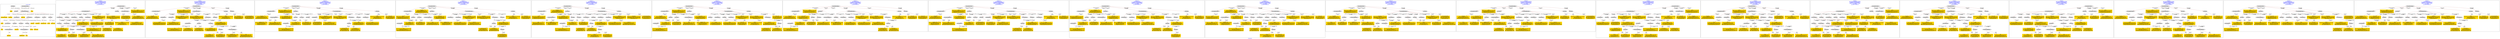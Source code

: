 digraph n0 {
fontcolor="blue"
remincross="true"
label="s05-met.json"
subgraph cluster_0 {
label="1-correct model"
n2[style="filled",color="white",fillcolor="lightgray",label="E12_Production1"];
n3[style="filled",color="white",fillcolor="lightgray",label="E21_Person1"];
n4[style="filled",color="white",fillcolor="lightgray",label="E55_Type3"];
n5[style="filled",color="white",fillcolor="lightgray",label="E52_Time-Span1"];
n6[style="filled",color="white",fillcolor="lightgray",label="E53_Place1"];
n7[style="filled",color="white",fillcolor="lightgray",label="E82_Actor_Appellation1"];
n8[shape="plaintext",style="filled",fillcolor="gold",label="Person URI"];
n9[style="filled",color="white",fillcolor="lightgray",label="E22_Man-Made_Object1"];
n10[style="filled",color="white",fillcolor="lightgray",label="E8_Acquisition1"];
n11[style="filled",color="white",fillcolor="lightgray",label="E55_Type1"];
n12[style="filled",color="white",fillcolor="lightgray",label="E55_Type2"];
n13[shape="plaintext",style="filled",fillcolor="gold",label="Description"];
n14[style="filled",color="white",fillcolor="lightgray",label="E54_Dimension1"];
n15[shape="plaintext",style="filled",fillcolor="gold",label="Object URI"];
n16[style="filled",color="white",fillcolor="lightgray",label="E33_Linguistic_Object1"];
n17[style="filled",color="white",fillcolor="lightgray",label="E55_Type4"];
n18[shape="plaintext",style="filled",fillcolor="gold",label="values"];
n19[style="filled",color="white",fillcolor="lightgray",label="E38_Image1"];
n20[shape="plaintext",style="filled",fillcolor="gold",label="image"];
n21[style="filled",color="white",fillcolor="lightgray",label="E44_Place_Appellation1"];
n22[shape="plaintext",style="filled",fillcolor="gold",label="Geography"];
n23[shape="plaintext",style="filled",fillcolor="gold",label="Date"];
n24[shape="plaintext",style="filled",fillcolor="gold",label="values"];
n25[shape="plaintext",style="filled",fillcolor="gold",label="Classification URI"];
n26[shape="plaintext",style="filled",fillcolor="gold",label="Classification"];
n27[shape="plaintext",style="filled",fillcolor="gold",label="Culture URI"];
n28[shape="plaintext",style="filled",fillcolor="gold",label="Culture"];
n29[shape="plaintext",style="filled",fillcolor="gold",label="Medium URI"];
n30[shape="plaintext",style="filled",fillcolor="gold",label="Medium"];
n31[shape="plaintext",style="filled",fillcolor="gold",label="ProvenanceTypeURI"];
n32[shape="plaintext",style="filled",fillcolor="gold",label="Appellation URI"];
n33[shape="plaintext",style="filled",fillcolor="gold",label="Who"];
n34[shape="plaintext",style="filled",fillcolor="gold",label="Credit Line"];
}
subgraph cluster_1 {
label="candidate 0\nlink coherence:0.8387096774193549\nnode coherence:0.9354838709677419\nconfidence:0.47060845341821506\nmapping score:0.5149937377582819\ncost:129.999\n-precision:0.68-recall:0.66"
n36[style="filled",color="white",fillcolor="lightgray",label="E12_Production1"];
n37[style="filled",color="white",fillcolor="lightgray",label="E21_Person1"];
n38[style="filled",color="white",fillcolor="lightgray",label="E52_Time-Span2"];
n39[style="filled",color="white",fillcolor="lightgray",label="E55_Type1"];
n40[style="filled",color="white",fillcolor="lightgray",label="E74_Group1"];
n41[style="filled",color="white",fillcolor="lightgray",label="E82_Actor_Appellation1"];
n42[style="filled",color="white",fillcolor="lightgray",label="E22_Man-Made_Object1"];
n43[style="filled",color="white",fillcolor="lightgray",label="E38_Image1"];
n44[style="filled",color="white",fillcolor="lightgray",label="E54_Dimension1"];
n45[style="filled",color="white",fillcolor="lightgray",label="E55_Type2"];
n46[style="filled",color="white",fillcolor="lightgray",label="E8_Acquisition1"];
n47[style="filled",color="white",fillcolor="lightgray",label="E33_Linguistic_Object1"];
n48[style="filled",color="white",fillcolor="lightgray",label="E55_Type3"];
n49[style="filled",color="white",fillcolor="lightgray",label="E33_Linguistic_Object2"];
n50[shape="plaintext",style="filled",fillcolor="gold",label="Medium\n[E29_Design_or_Procedure,P3_has_note,0.332]\n[E55_Type,label,0.277]\n[E57_Material,label,0.254]\n[E57_Material,classLink,0.137]"];
n51[shape="plaintext",style="filled",fillcolor="gold",label="Appellation URI\n[E82_Actor_Appellation,classLink,0.854]\n[E21_Person,classLink,0.08]\n[E39_Actor,classLink,0.05]\n[E30_Right,P3_has_note,0.017]"];
n52[shape="plaintext",style="filled",fillcolor="gold",label="Object URI\n[E22_Man-Made_Object,classLink,0.823]\n[E22_Man-Made_Object,P3_has_note,0.062]\n[E30_Right,P3_has_note,0.057]\n[E35_Title,label,0.057]"];
n53[shape="plaintext",style="filled",fillcolor="gold",label="Culture\n[E74_Group,label,0.494]\n[E74_Group,classLink,0.295]\n[E55_Type,label,0.121]\n[E8_Acquisition,P3_has_note,0.09]"];
n54[shape="plaintext",style="filled",fillcolor="gold",label="Culture URI\n[E55_Type,classLink,0.472]\n[E74_Group,classLink,0.345]\n[E57_Material,classLink,0.119]\n[E55_Type,label,0.065]"];
n55[shape="plaintext",style="filled",fillcolor="gold",label="Medium URI\n[E55_Type,classLink,0.403]\n[E57_Material,classLink,0.375]\n[E74_Group,classLink,0.187]\n[E55_Type,label,0.035]"];
n56[shape="plaintext",style="filled",fillcolor="gold",label="Who\n[E82_Actor_Appellation,label,0.508]\n[E8_Acquisition,P3_has_note,0.177]\n[E22_Man-Made_Object,classLink,0.16]\n[E33_Linguistic_Object,P3_has_note,0.155]"];
n57[shape="plaintext",style="filled",fillcolor="gold",label="Description\n[E22_Man-Made_Object,P3_has_note,0.311]\n[E33_Linguistic_Object,P3_has_note,0.291]\n[E73_Information_Object,P3_has_note,0.283]\n[E35_Title,label,0.115]"];
n58[shape="plaintext",style="filled",fillcolor="gold",label="Classification URI\n[E55_Type,classLink,0.537]\n[E55_Type,label,0.185]\n[E74_Group,classLink,0.149]\n[E57_Material,classLink,0.128]"];
n59[shape="plaintext",style="filled",fillcolor="gold",label="values\n[E54_Dimension,P3_has_note,0.732]\n[E22_Man-Made_Object,P3_has_note,0.102]\n[E22_Man-Made_Object,classLink,0.094]\n[E34_Inscription,P3_has_note,0.073]"];
n60[shape="plaintext",style="filled",fillcolor="gold",label="Date\n[E52_Time-Span,P82_at_some_time_within,0.395]\n[E52_Time-Span,label,0.27]\n[E52_Time-Span,P82a_begin_of_the_begin,0.219]\n[E52_Time-Span,P82b_end_of_the_end,0.116]"];
n61[shape="plaintext",style="filled",fillcolor="gold",label="Credit Line\n[E8_Acquisition,P3_has_note,0.412]\n[E30_Right,P3_has_note,0.389]\n[E33_Linguistic_Object,P3_has_note,0.102]\n[E22_Man-Made_Object,P3_has_note,0.097]"];
n62[shape="plaintext",style="filled",fillcolor="gold",label="Geography\n[E48_Place_Name,label,0.314]\n[E44_Place_Appellation,label,0.314]\n[E12_Production,P3_has_note,0.219]\n[E33_Linguistic_Object,P3_has_note,0.154]"];
n63[shape="plaintext",style="filled",fillcolor="gold",label="values\n[E33_Linguistic_Object,P3_has_note,0.274]\n[E22_Man-Made_Object,P3_has_note,0.261]\n[E8_Acquisition,P3_has_note,0.241]\n[E73_Information_Object,P3_has_note,0.224]"];
n64[shape="plaintext",style="filled",fillcolor="gold",label="Classification\n[E55_Type,label,0.361]\n[E55_Type,classLink,0.33]\n[E31_Document,classLink,0.155]\n[E21_Person,P3_has_note,0.155]"];
n65[shape="plaintext",style="filled",fillcolor="gold",label="Person URI\n[E21_Person,classLink,0.398]\n[E82_Actor_Appellation,classLink,0.278]\n[E39_Actor,classLink,0.242]\n[E30_Right,P3_has_note,0.082]"];
n66[shape="plaintext",style="filled",fillcolor="gold",label="ProvenanceTypeURI\n[E55_Type,classLink,0.699]\n[E74_Group,classLink,0.154]\n[E57_Material,classLink,0.125]\n[E55_Type,label,0.023]"];
n67[shape="plaintext",style="filled",fillcolor="gold",label="image\n[E38_Image,classLink,0.583]\n[E78_Collection,classLink,0.166]\n[E22_Man-Made_Object,classLink,0.155]\n[E21_Person,classLink,0.097]"];
}
subgraph cluster_2 {
label="candidate 1\nlink coherence:0.8387096774193549\nnode coherence:0.9354838709677419\nconfidence:0.47060845341821506\nmapping score:0.5149937377582819\ncost:129.99903\n-precision:0.65-recall:0.62"
n69[style="filled",color="white",fillcolor="lightgray",label="E12_Production1"];
n70[style="filled",color="white",fillcolor="lightgray",label="E21_Person1"];
n71[style="filled",color="white",fillcolor="lightgray",label="E52_Time-Span2"];
n72[style="filled",color="white",fillcolor="lightgray",label="E55_Type1"];
n73[style="filled",color="white",fillcolor="lightgray",label="E74_Group1"];
n74[style="filled",color="white",fillcolor="lightgray",label="E82_Actor_Appellation1"];
n75[style="filled",color="white",fillcolor="lightgray",label="E22_Man-Made_Object1"];
n76[style="filled",color="white",fillcolor="lightgray",label="E38_Image1"];
n77[style="filled",color="white",fillcolor="lightgray",label="E54_Dimension1"];
n78[style="filled",color="white",fillcolor="lightgray",label="E8_Acquisition1"];
n79[style="filled",color="white",fillcolor="lightgray",label="E33_Linguistic_Object1"];
n80[style="filled",color="white",fillcolor="lightgray",label="E55_Type2"];
n81[style="filled",color="white",fillcolor="lightgray",label="E55_Type3"];
n82[style="filled",color="white",fillcolor="lightgray",label="E33_Linguistic_Object2"];
n83[shape="plaintext",style="filled",fillcolor="gold",label="Medium\n[E29_Design_or_Procedure,P3_has_note,0.332]\n[E55_Type,label,0.277]\n[E57_Material,label,0.254]\n[E57_Material,classLink,0.137]"];
n84[shape="plaintext",style="filled",fillcolor="gold",label="Appellation URI\n[E82_Actor_Appellation,classLink,0.854]\n[E21_Person,classLink,0.08]\n[E39_Actor,classLink,0.05]\n[E30_Right,P3_has_note,0.017]"];
n85[shape="plaintext",style="filled",fillcolor="gold",label="Object URI\n[E22_Man-Made_Object,classLink,0.823]\n[E22_Man-Made_Object,P3_has_note,0.062]\n[E30_Right,P3_has_note,0.057]\n[E35_Title,label,0.057]"];
n86[shape="plaintext",style="filled",fillcolor="gold",label="Culture\n[E74_Group,label,0.494]\n[E74_Group,classLink,0.295]\n[E55_Type,label,0.121]\n[E8_Acquisition,P3_has_note,0.09]"];
n87[shape="plaintext",style="filled",fillcolor="gold",label="Culture URI\n[E55_Type,classLink,0.472]\n[E74_Group,classLink,0.345]\n[E57_Material,classLink,0.119]\n[E55_Type,label,0.065]"];
n88[shape="plaintext",style="filled",fillcolor="gold",label="Medium URI\n[E55_Type,classLink,0.403]\n[E57_Material,classLink,0.375]\n[E74_Group,classLink,0.187]\n[E55_Type,label,0.035]"];
n89[shape="plaintext",style="filled",fillcolor="gold",label="Who\n[E82_Actor_Appellation,label,0.508]\n[E8_Acquisition,P3_has_note,0.177]\n[E22_Man-Made_Object,classLink,0.16]\n[E33_Linguistic_Object,P3_has_note,0.155]"];
n90[shape="plaintext",style="filled",fillcolor="gold",label="Description\n[E22_Man-Made_Object,P3_has_note,0.311]\n[E33_Linguistic_Object,P3_has_note,0.291]\n[E73_Information_Object,P3_has_note,0.283]\n[E35_Title,label,0.115]"];
n91[shape="plaintext",style="filled",fillcolor="gold",label="Classification URI\n[E55_Type,classLink,0.537]\n[E55_Type,label,0.185]\n[E74_Group,classLink,0.149]\n[E57_Material,classLink,0.128]"];
n92[shape="plaintext",style="filled",fillcolor="gold",label="values\n[E54_Dimension,P3_has_note,0.732]\n[E22_Man-Made_Object,P3_has_note,0.102]\n[E22_Man-Made_Object,classLink,0.094]\n[E34_Inscription,P3_has_note,0.073]"];
n93[shape="plaintext",style="filled",fillcolor="gold",label="Date\n[E52_Time-Span,P82_at_some_time_within,0.395]\n[E52_Time-Span,label,0.27]\n[E52_Time-Span,P82a_begin_of_the_begin,0.219]\n[E52_Time-Span,P82b_end_of_the_end,0.116]"];
n94[shape="plaintext",style="filled",fillcolor="gold",label="Credit Line\n[E8_Acquisition,P3_has_note,0.412]\n[E30_Right,P3_has_note,0.389]\n[E33_Linguistic_Object,P3_has_note,0.102]\n[E22_Man-Made_Object,P3_has_note,0.097]"];
n95[shape="plaintext",style="filled",fillcolor="gold",label="Geography\n[E48_Place_Name,label,0.314]\n[E44_Place_Appellation,label,0.314]\n[E12_Production,P3_has_note,0.219]\n[E33_Linguistic_Object,P3_has_note,0.154]"];
n96[shape="plaintext",style="filled",fillcolor="gold",label="values\n[E33_Linguistic_Object,P3_has_note,0.274]\n[E22_Man-Made_Object,P3_has_note,0.261]\n[E8_Acquisition,P3_has_note,0.241]\n[E73_Information_Object,P3_has_note,0.224]"];
n97[shape="plaintext",style="filled",fillcolor="gold",label="Classification\n[E55_Type,label,0.361]\n[E55_Type,classLink,0.33]\n[E31_Document,classLink,0.155]\n[E21_Person,P3_has_note,0.155]"];
n98[shape="plaintext",style="filled",fillcolor="gold",label="Person URI\n[E21_Person,classLink,0.398]\n[E82_Actor_Appellation,classLink,0.278]\n[E39_Actor,classLink,0.242]\n[E30_Right,P3_has_note,0.082]"];
n99[shape="plaintext",style="filled",fillcolor="gold",label="ProvenanceTypeURI\n[E55_Type,classLink,0.699]\n[E74_Group,classLink,0.154]\n[E57_Material,classLink,0.125]\n[E55_Type,label,0.023]"];
n100[shape="plaintext",style="filled",fillcolor="gold",label="image\n[E38_Image,classLink,0.583]\n[E78_Collection,classLink,0.166]\n[E22_Man-Made_Object,classLink,0.155]\n[E21_Person,classLink,0.097]"];
}
subgraph cluster_3 {
label="candidate 10\nlink coherence:0.8125\nnode coherence:0.9354838709677419\nconfidence:0.47060845341821506\nmapping score:0.5149937377582819\ncost:229.99907\n-precision:0.59-recall:0.59"
n102[style="filled",color="white",fillcolor="lightgray",label="E12_Production1"];
n103[style="filled",color="white",fillcolor="lightgray",label="E55_Type1"];
n104[style="filled",color="white",fillcolor="lightgray",label="E21_Person1"];
n105[style="filled",color="white",fillcolor="lightgray",label="E67_Birth1"];
n106[style="filled",color="white",fillcolor="lightgray",label="E74_Group1"];
n107[style="filled",color="white",fillcolor="lightgray",label="E82_Actor_Appellation1"];
n108[style="filled",color="white",fillcolor="lightgray",label="E22_Man-Made_Object1"];
n109[style="filled",color="white",fillcolor="lightgray",label="E38_Image1"];
n110[style="filled",color="white",fillcolor="lightgray",label="E54_Dimension1"];
n111[style="filled",color="white",fillcolor="lightgray",label="E55_Type2"];
n112[style="filled",color="white",fillcolor="lightgray",label="E8_Acquisition1"];
n113[style="filled",color="white",fillcolor="lightgray",label="E33_Linguistic_Object1"];
n114[style="filled",color="white",fillcolor="lightgray",label="E55_Type3"];
n115[style="filled",color="white",fillcolor="lightgray",label="E52_Time-Span1"];
n116[style="filled",color="white",fillcolor="lightgray",label="E33_Linguistic_Object2"];
n117[shape="plaintext",style="filled",fillcolor="gold",label="Medium\n[E29_Design_or_Procedure,P3_has_note,0.332]\n[E55_Type,label,0.277]\n[E57_Material,label,0.254]\n[E57_Material,classLink,0.137]"];
n118[shape="plaintext",style="filled",fillcolor="gold",label="Appellation URI\n[E82_Actor_Appellation,classLink,0.854]\n[E21_Person,classLink,0.08]\n[E39_Actor,classLink,0.05]\n[E30_Right,P3_has_note,0.017]"];
n119[shape="plaintext",style="filled",fillcolor="gold",label="Object URI\n[E22_Man-Made_Object,classLink,0.823]\n[E22_Man-Made_Object,P3_has_note,0.062]\n[E30_Right,P3_has_note,0.057]\n[E35_Title,label,0.057]"];
n120[shape="plaintext",style="filled",fillcolor="gold",label="Culture\n[E74_Group,label,0.494]\n[E74_Group,classLink,0.295]\n[E55_Type,label,0.121]\n[E8_Acquisition,P3_has_note,0.09]"];
n121[shape="plaintext",style="filled",fillcolor="gold",label="Medium URI\n[E55_Type,classLink,0.403]\n[E57_Material,classLink,0.375]\n[E74_Group,classLink,0.187]\n[E55_Type,label,0.035]"];
n122[shape="plaintext",style="filled",fillcolor="gold",label="ProvenanceTypeURI\n[E55_Type,classLink,0.699]\n[E74_Group,classLink,0.154]\n[E57_Material,classLink,0.125]\n[E55_Type,label,0.023]"];
n123[shape="plaintext",style="filled",fillcolor="gold",label="Who\n[E82_Actor_Appellation,label,0.508]\n[E8_Acquisition,P3_has_note,0.177]\n[E22_Man-Made_Object,classLink,0.16]\n[E33_Linguistic_Object,P3_has_note,0.155]"];
n124[shape="plaintext",style="filled",fillcolor="gold",label="Description\n[E22_Man-Made_Object,P3_has_note,0.311]\n[E33_Linguistic_Object,P3_has_note,0.291]\n[E73_Information_Object,P3_has_note,0.283]\n[E35_Title,label,0.115]"];
n125[shape="plaintext",style="filled",fillcolor="gold",label="Classification URI\n[E55_Type,classLink,0.537]\n[E55_Type,label,0.185]\n[E74_Group,classLink,0.149]\n[E57_Material,classLink,0.128]"];
n126[shape="plaintext",style="filled",fillcolor="gold",label="values\n[E54_Dimension,P3_has_note,0.732]\n[E22_Man-Made_Object,P3_has_note,0.102]\n[E22_Man-Made_Object,classLink,0.094]\n[E34_Inscription,P3_has_note,0.073]"];
n127[shape="plaintext",style="filled",fillcolor="gold",label="Date\n[E52_Time-Span,P82_at_some_time_within,0.395]\n[E52_Time-Span,label,0.27]\n[E52_Time-Span,P82a_begin_of_the_begin,0.219]\n[E52_Time-Span,P82b_end_of_the_end,0.116]"];
n128[shape="plaintext",style="filled",fillcolor="gold",label="Credit Line\n[E8_Acquisition,P3_has_note,0.412]\n[E30_Right,P3_has_note,0.389]\n[E33_Linguistic_Object,P3_has_note,0.102]\n[E22_Man-Made_Object,P3_has_note,0.097]"];
n129[shape="plaintext",style="filled",fillcolor="gold",label="Geography\n[E48_Place_Name,label,0.314]\n[E44_Place_Appellation,label,0.314]\n[E12_Production,P3_has_note,0.219]\n[E33_Linguistic_Object,P3_has_note,0.154]"];
n130[shape="plaintext",style="filled",fillcolor="gold",label="values\n[E33_Linguistic_Object,P3_has_note,0.274]\n[E22_Man-Made_Object,P3_has_note,0.261]\n[E8_Acquisition,P3_has_note,0.241]\n[E73_Information_Object,P3_has_note,0.224]"];
n131[shape="plaintext",style="filled",fillcolor="gold",label="Classification\n[E55_Type,label,0.361]\n[E55_Type,classLink,0.33]\n[E31_Document,classLink,0.155]\n[E21_Person,P3_has_note,0.155]"];
n132[shape="plaintext",style="filled",fillcolor="gold",label="Person URI\n[E21_Person,classLink,0.398]\n[E82_Actor_Appellation,classLink,0.278]\n[E39_Actor,classLink,0.242]\n[E30_Right,P3_has_note,0.082]"];
n133[shape="plaintext",style="filled",fillcolor="gold",label="Culture URI\n[E55_Type,classLink,0.472]\n[E74_Group,classLink,0.345]\n[E57_Material,classLink,0.119]\n[E55_Type,label,0.065]"];
n134[shape="plaintext",style="filled",fillcolor="gold",label="image\n[E38_Image,classLink,0.583]\n[E78_Collection,classLink,0.166]\n[E22_Man-Made_Object,classLink,0.155]\n[E21_Person,classLink,0.097]"];
}
subgraph cluster_4 {
label="candidate 11\nlink coherence:0.8125\nnode coherence:0.9354838709677419\nconfidence:0.47060845341821506\nmapping score:0.5149937377582819\ncost:229.9991\n-precision:0.53-recall:0.53"
n136[style="filled",color="white",fillcolor="lightgray",label="E12_Production1"];
n137[style="filled",color="white",fillcolor="lightgray",label="E55_Type1"];
n138[style="filled",color="white",fillcolor="lightgray",label="E21_Person1"];
n139[style="filled",color="white",fillcolor="lightgray",label="E67_Birth1"];
n140[style="filled",color="white",fillcolor="lightgray",label="E74_Group1"];
n141[style="filled",color="white",fillcolor="lightgray",label="E82_Actor_Appellation1"];
n142[style="filled",color="white",fillcolor="lightgray",label="E22_Man-Made_Object1"];
n143[style="filled",color="white",fillcolor="lightgray",label="E38_Image1"];
n144[style="filled",color="white",fillcolor="lightgray",label="E54_Dimension1"];
n145[style="filled",color="white",fillcolor="lightgray",label="E8_Acquisition1"];
n146[style="filled",color="white",fillcolor="lightgray",label="E33_Linguistic_Object2"];
n147[style="filled",color="white",fillcolor="lightgray",label="E55_Type2"];
n148[style="filled",color="white",fillcolor="lightgray",label="E52_Time-Span1"];
n149[style="filled",color="white",fillcolor="lightgray",label="E33_Linguistic_Object1"];
n150[style="filled",color="white",fillcolor="lightgray",label="E55_Type3"];
n151[shape="plaintext",style="filled",fillcolor="gold",label="Medium\n[E29_Design_or_Procedure,P3_has_note,0.332]\n[E55_Type,label,0.277]\n[E57_Material,label,0.254]\n[E57_Material,classLink,0.137]"];
n152[shape="plaintext",style="filled",fillcolor="gold",label="Appellation URI\n[E82_Actor_Appellation,classLink,0.854]\n[E21_Person,classLink,0.08]\n[E39_Actor,classLink,0.05]\n[E30_Right,P3_has_note,0.017]"];
n153[shape="plaintext",style="filled",fillcolor="gold",label="Object URI\n[E22_Man-Made_Object,classLink,0.823]\n[E22_Man-Made_Object,P3_has_note,0.062]\n[E30_Right,P3_has_note,0.057]\n[E35_Title,label,0.057]"];
n154[shape="plaintext",style="filled",fillcolor="gold",label="Culture\n[E74_Group,label,0.494]\n[E74_Group,classLink,0.295]\n[E55_Type,label,0.121]\n[E8_Acquisition,P3_has_note,0.09]"];
n155[shape="plaintext",style="filled",fillcolor="gold",label="Culture URI\n[E55_Type,classLink,0.472]\n[E74_Group,classLink,0.345]\n[E57_Material,classLink,0.119]\n[E55_Type,label,0.065]"];
n156[shape="plaintext",style="filled",fillcolor="gold",label="Medium URI\n[E55_Type,classLink,0.403]\n[E57_Material,classLink,0.375]\n[E74_Group,classLink,0.187]\n[E55_Type,label,0.035]"];
n157[shape="plaintext",style="filled",fillcolor="gold",label="Who\n[E82_Actor_Appellation,label,0.508]\n[E8_Acquisition,P3_has_note,0.177]\n[E22_Man-Made_Object,classLink,0.16]\n[E33_Linguistic_Object,P3_has_note,0.155]"];
n158[shape="plaintext",style="filled",fillcolor="gold",label="Description\n[E22_Man-Made_Object,P3_has_note,0.311]\n[E33_Linguistic_Object,P3_has_note,0.291]\n[E73_Information_Object,P3_has_note,0.283]\n[E35_Title,label,0.115]"];
n159[shape="plaintext",style="filled",fillcolor="gold",label="Classification URI\n[E55_Type,classLink,0.537]\n[E55_Type,label,0.185]\n[E74_Group,classLink,0.149]\n[E57_Material,classLink,0.128]"];
n160[shape="plaintext",style="filled",fillcolor="gold",label="values\n[E54_Dimension,P3_has_note,0.732]\n[E22_Man-Made_Object,P3_has_note,0.102]\n[E22_Man-Made_Object,classLink,0.094]\n[E34_Inscription,P3_has_note,0.073]"];
n161[shape="plaintext",style="filled",fillcolor="gold",label="Date\n[E52_Time-Span,P82_at_some_time_within,0.395]\n[E52_Time-Span,label,0.27]\n[E52_Time-Span,P82a_begin_of_the_begin,0.219]\n[E52_Time-Span,P82b_end_of_the_end,0.116]"];
n162[shape="plaintext",style="filled",fillcolor="gold",label="Credit Line\n[E8_Acquisition,P3_has_note,0.412]\n[E30_Right,P3_has_note,0.389]\n[E33_Linguistic_Object,P3_has_note,0.102]\n[E22_Man-Made_Object,P3_has_note,0.097]"];
n163[shape="plaintext",style="filled",fillcolor="gold",label="Geography\n[E48_Place_Name,label,0.314]\n[E44_Place_Appellation,label,0.314]\n[E12_Production,P3_has_note,0.219]\n[E33_Linguistic_Object,P3_has_note,0.154]"];
n164[shape="plaintext",style="filled",fillcolor="gold",label="values\n[E33_Linguistic_Object,P3_has_note,0.274]\n[E22_Man-Made_Object,P3_has_note,0.261]\n[E8_Acquisition,P3_has_note,0.241]\n[E73_Information_Object,P3_has_note,0.224]"];
n165[shape="plaintext",style="filled",fillcolor="gold",label="Classification\n[E55_Type,label,0.361]\n[E55_Type,classLink,0.33]\n[E31_Document,classLink,0.155]\n[E21_Person,P3_has_note,0.155]"];
n166[shape="plaintext",style="filled",fillcolor="gold",label="Person URI\n[E21_Person,classLink,0.398]\n[E82_Actor_Appellation,classLink,0.278]\n[E39_Actor,classLink,0.242]\n[E30_Right,P3_has_note,0.082]"];
n167[shape="plaintext",style="filled",fillcolor="gold",label="ProvenanceTypeURI\n[E55_Type,classLink,0.699]\n[E74_Group,classLink,0.154]\n[E57_Material,classLink,0.125]\n[E55_Type,label,0.023]"];
n168[shape="plaintext",style="filled",fillcolor="gold",label="image\n[E38_Image,classLink,0.583]\n[E78_Collection,classLink,0.166]\n[E22_Man-Made_Object,classLink,0.155]\n[E21_Person,classLink,0.097]"];
}
subgraph cluster_5 {
label="candidate 12\nlink coherence:0.8125\nnode coherence:0.9354838709677419\nconfidence:0.47060845341821506\nmapping score:0.5149937377582819\ncost:328.9991\n-precision:0.53-recall:0.53"
n170[style="filled",color="white",fillcolor="lightgray",label="E12_Production1"];
n171[style="filled",color="white",fillcolor="lightgray",label="E55_Type1"];
n172[style="filled",color="white",fillcolor="lightgray",label="E21_Person1"];
n173[style="filled",color="white",fillcolor="lightgray",label="E67_Birth1"];
n174[style="filled",color="white",fillcolor="lightgray",label="E74_Group1"];
n175[style="filled",color="white",fillcolor="lightgray",label="E82_Actor_Appellation1"];
n176[style="filled",color="white",fillcolor="lightgray",label="E22_Man-Made_Object1"];
n177[style="filled",color="white",fillcolor="lightgray",label="E38_Image1"];
n178[style="filled",color="white",fillcolor="lightgray",label="E54_Dimension1"];
n179[style="filled",color="white",fillcolor="lightgray",label="E8_Acquisition1"];
n180[style="filled",color="white",fillcolor="lightgray",label="E33_Linguistic_Object2"];
n181[style="filled",color="white",fillcolor="lightgray",label="E55_Type2"];
n182[style="filled",color="white",fillcolor="lightgray",label="E52_Time-Span1"];
n183[style="filled",color="white",fillcolor="lightgray",label="E33_Linguistic_Object1"];
n184[style="filled",color="white",fillcolor="lightgray",label="E55_Type3"];
n185[shape="plaintext",style="filled",fillcolor="gold",label="Medium\n[E29_Design_or_Procedure,P3_has_note,0.332]\n[E55_Type,label,0.277]\n[E57_Material,label,0.254]\n[E57_Material,classLink,0.137]"];
n186[shape="plaintext",style="filled",fillcolor="gold",label="Appellation URI\n[E82_Actor_Appellation,classLink,0.854]\n[E21_Person,classLink,0.08]\n[E39_Actor,classLink,0.05]\n[E30_Right,P3_has_note,0.017]"];
n187[shape="plaintext",style="filled",fillcolor="gold",label="Object URI\n[E22_Man-Made_Object,classLink,0.823]\n[E22_Man-Made_Object,P3_has_note,0.062]\n[E30_Right,P3_has_note,0.057]\n[E35_Title,label,0.057]"];
n188[shape="plaintext",style="filled",fillcolor="gold",label="Culture\n[E74_Group,label,0.494]\n[E74_Group,classLink,0.295]\n[E55_Type,label,0.121]\n[E8_Acquisition,P3_has_note,0.09]"];
n189[shape="plaintext",style="filled",fillcolor="gold",label="Medium URI\n[E55_Type,classLink,0.403]\n[E57_Material,classLink,0.375]\n[E74_Group,classLink,0.187]\n[E55_Type,label,0.035]"];
n190[shape="plaintext",style="filled",fillcolor="gold",label="ProvenanceTypeURI\n[E55_Type,classLink,0.699]\n[E74_Group,classLink,0.154]\n[E57_Material,classLink,0.125]\n[E55_Type,label,0.023]"];
n191[shape="plaintext",style="filled",fillcolor="gold",label="Who\n[E82_Actor_Appellation,label,0.508]\n[E8_Acquisition,P3_has_note,0.177]\n[E22_Man-Made_Object,classLink,0.16]\n[E33_Linguistic_Object,P3_has_note,0.155]"];
n192[shape="plaintext",style="filled",fillcolor="gold",label="Description\n[E22_Man-Made_Object,P3_has_note,0.311]\n[E33_Linguistic_Object,P3_has_note,0.291]\n[E73_Information_Object,P3_has_note,0.283]\n[E35_Title,label,0.115]"];
n193[shape="plaintext",style="filled",fillcolor="gold",label="Classification URI\n[E55_Type,classLink,0.537]\n[E55_Type,label,0.185]\n[E74_Group,classLink,0.149]\n[E57_Material,classLink,0.128]"];
n194[shape="plaintext",style="filled",fillcolor="gold",label="values\n[E54_Dimension,P3_has_note,0.732]\n[E22_Man-Made_Object,P3_has_note,0.102]\n[E22_Man-Made_Object,classLink,0.094]\n[E34_Inscription,P3_has_note,0.073]"];
n195[shape="plaintext",style="filled",fillcolor="gold",label="Date\n[E52_Time-Span,P82_at_some_time_within,0.395]\n[E52_Time-Span,label,0.27]\n[E52_Time-Span,P82a_begin_of_the_begin,0.219]\n[E52_Time-Span,P82b_end_of_the_end,0.116]"];
n196[shape="plaintext",style="filled",fillcolor="gold",label="Credit Line\n[E8_Acquisition,P3_has_note,0.412]\n[E30_Right,P3_has_note,0.389]\n[E33_Linguistic_Object,P3_has_note,0.102]\n[E22_Man-Made_Object,P3_has_note,0.097]"];
n197[shape="plaintext",style="filled",fillcolor="gold",label="Geography\n[E48_Place_Name,label,0.314]\n[E44_Place_Appellation,label,0.314]\n[E12_Production,P3_has_note,0.219]\n[E33_Linguistic_Object,P3_has_note,0.154]"];
n198[shape="plaintext",style="filled",fillcolor="gold",label="values\n[E33_Linguistic_Object,P3_has_note,0.274]\n[E22_Man-Made_Object,P3_has_note,0.261]\n[E8_Acquisition,P3_has_note,0.241]\n[E73_Information_Object,P3_has_note,0.224]"];
n199[shape="plaintext",style="filled",fillcolor="gold",label="Classification\n[E55_Type,label,0.361]\n[E55_Type,classLink,0.33]\n[E31_Document,classLink,0.155]\n[E21_Person,P3_has_note,0.155]"];
n200[shape="plaintext",style="filled",fillcolor="gold",label="Person URI\n[E21_Person,classLink,0.398]\n[E82_Actor_Appellation,classLink,0.278]\n[E39_Actor,classLink,0.242]\n[E30_Right,P3_has_note,0.082]"];
n201[shape="plaintext",style="filled",fillcolor="gold",label="Culture URI\n[E55_Type,classLink,0.472]\n[E74_Group,classLink,0.345]\n[E57_Material,classLink,0.119]\n[E55_Type,label,0.065]"];
n202[shape="plaintext",style="filled",fillcolor="gold",label="image\n[E38_Image,classLink,0.583]\n[E78_Collection,classLink,0.166]\n[E22_Man-Made_Object,classLink,0.155]\n[E21_Person,classLink,0.097]"];
}
subgraph cluster_6 {
label="candidate 13\nlink coherence:0.8125\nnode coherence:0.9354838709677419\nconfidence:0.4523344873063642\nmapping score:0.5089024157209984\ncost:130.99907\n-precision:0.62-recall:0.62"
n204[style="filled",color="white",fillcolor="lightgray",label="E12_Production1"];
n205[style="filled",color="white",fillcolor="lightgray",label="E55_Type1"];
n206[style="filled",color="white",fillcolor="lightgray",label="E21_Person1"];
n207[style="filled",color="white",fillcolor="lightgray",label="E67_Birth1"];
n208[style="filled",color="white",fillcolor="lightgray",label="E74_Group1"];
n209[style="filled",color="white",fillcolor="lightgray",label="E82_Actor_Appellation1"];
n210[style="filled",color="white",fillcolor="lightgray",label="E22_Man-Made_Object1"];
n211[style="filled",color="white",fillcolor="lightgray",label="E38_Image1"];
n212[style="filled",color="white",fillcolor="lightgray",label="E54_Dimension1"];
n213[style="filled",color="white",fillcolor="lightgray",label="E55_Type2"];
n214[style="filled",color="white",fillcolor="lightgray",label="E8_Acquisition1"];
n215[style="filled",color="white",fillcolor="lightgray",label="E33_Linguistic_Object1"];
n216[style="filled",color="white",fillcolor="lightgray",label="E55_Type3"];
n217[style="filled",color="white",fillcolor="lightgray",label="E52_Time-Span1"];
n218[style="filled",color="white",fillcolor="lightgray",label="E33_Linguistic_Object2"];
n219[shape="plaintext",style="filled",fillcolor="gold",label="Medium\n[E29_Design_or_Procedure,P3_has_note,0.332]\n[E55_Type,label,0.277]\n[E57_Material,label,0.254]\n[E57_Material,classLink,0.137]"];
n220[shape="plaintext",style="filled",fillcolor="gold",label="Appellation URI\n[E82_Actor_Appellation,classLink,0.854]\n[E21_Person,classLink,0.08]\n[E39_Actor,classLink,0.05]\n[E30_Right,P3_has_note,0.017]"];
n221[shape="plaintext",style="filled",fillcolor="gold",label="Object URI\n[E22_Man-Made_Object,classLink,0.823]\n[E22_Man-Made_Object,P3_has_note,0.062]\n[E30_Right,P3_has_note,0.057]\n[E35_Title,label,0.057]"];
n222[shape="plaintext",style="filled",fillcolor="gold",label="Culture\n[E74_Group,label,0.494]\n[E74_Group,classLink,0.295]\n[E55_Type,label,0.121]\n[E8_Acquisition,P3_has_note,0.09]"];
n223[shape="plaintext",style="filled",fillcolor="gold",label="Culture URI\n[E55_Type,classLink,0.472]\n[E74_Group,classLink,0.345]\n[E57_Material,classLink,0.119]\n[E55_Type,label,0.065]"];
n224[shape="plaintext",style="filled",fillcolor="gold",label="ProvenanceTypeURI\n[E55_Type,classLink,0.699]\n[E74_Group,classLink,0.154]\n[E57_Material,classLink,0.125]\n[E55_Type,label,0.023]"];
n225[shape="plaintext",style="filled",fillcolor="gold",label="Who\n[E82_Actor_Appellation,label,0.508]\n[E8_Acquisition,P3_has_note,0.177]\n[E22_Man-Made_Object,classLink,0.16]\n[E33_Linguistic_Object,P3_has_note,0.155]"];
n226[shape="plaintext",style="filled",fillcolor="gold",label="Description\n[E22_Man-Made_Object,P3_has_note,0.311]\n[E33_Linguistic_Object,P3_has_note,0.291]\n[E73_Information_Object,P3_has_note,0.283]\n[E35_Title,label,0.115]"];
n227[shape="plaintext",style="filled",fillcolor="gold",label="Classification URI\n[E55_Type,classLink,0.537]\n[E55_Type,label,0.185]\n[E74_Group,classLink,0.149]\n[E57_Material,classLink,0.128]"];
n228[shape="plaintext",style="filled",fillcolor="gold",label="values\n[E54_Dimension,P3_has_note,0.732]\n[E22_Man-Made_Object,P3_has_note,0.102]\n[E22_Man-Made_Object,classLink,0.094]\n[E34_Inscription,P3_has_note,0.073]"];
n229[shape="plaintext",style="filled",fillcolor="gold",label="Date\n[E52_Time-Span,P82_at_some_time_within,0.395]\n[E52_Time-Span,label,0.27]\n[E52_Time-Span,P82a_begin_of_the_begin,0.219]\n[E52_Time-Span,P82b_end_of_the_end,0.116]"];
n230[shape="plaintext",style="filled",fillcolor="gold",label="Credit Line\n[E8_Acquisition,P3_has_note,0.412]\n[E30_Right,P3_has_note,0.389]\n[E33_Linguistic_Object,P3_has_note,0.102]\n[E22_Man-Made_Object,P3_has_note,0.097]"];
n231[shape="plaintext",style="filled",fillcolor="gold",label="Geography\n[E48_Place_Name,label,0.314]\n[E44_Place_Appellation,label,0.314]\n[E12_Production,P3_has_note,0.219]\n[E33_Linguistic_Object,P3_has_note,0.154]"];
n232[shape="plaintext",style="filled",fillcolor="gold",label="values\n[E33_Linguistic_Object,P3_has_note,0.274]\n[E22_Man-Made_Object,P3_has_note,0.261]\n[E8_Acquisition,P3_has_note,0.241]\n[E73_Information_Object,P3_has_note,0.224]"];
n233[shape="plaintext",style="filled",fillcolor="gold",label="Classification\n[E55_Type,label,0.361]\n[E55_Type,classLink,0.33]\n[E31_Document,classLink,0.155]\n[E21_Person,P3_has_note,0.155]"];
n234[shape="plaintext",style="filled",fillcolor="gold",label="Person URI\n[E21_Person,classLink,0.398]\n[E82_Actor_Appellation,classLink,0.278]\n[E39_Actor,classLink,0.242]\n[E30_Right,P3_has_note,0.082]"];
n235[shape="plaintext",style="filled",fillcolor="gold",label="Medium URI\n[E55_Type,classLink,0.403]\n[E57_Material,classLink,0.375]\n[E74_Group,classLink,0.187]\n[E55_Type,label,0.035]"];
n236[shape="plaintext",style="filled",fillcolor="gold",label="image\n[E38_Image,classLink,0.583]\n[E78_Collection,classLink,0.166]\n[E22_Man-Made_Object,classLink,0.155]\n[E21_Person,classLink,0.097]"];
}
subgraph cluster_7 {
label="candidate 14\nlink coherence:0.8125\nnode coherence:0.9354838709677419\nconfidence:0.4523344873063642\nmapping score:0.5089024157209984\ncost:130.9991\n-precision:0.59-recall:0.59"
n238[style="filled",color="white",fillcolor="lightgray",label="E12_Production1"];
n239[style="filled",color="white",fillcolor="lightgray",label="E55_Type1"];
n240[style="filled",color="white",fillcolor="lightgray",label="E21_Person1"];
n241[style="filled",color="white",fillcolor="lightgray",label="E67_Birth1"];
n242[style="filled",color="white",fillcolor="lightgray",label="E74_Group1"];
n243[style="filled",color="white",fillcolor="lightgray",label="E82_Actor_Appellation1"];
n244[style="filled",color="white",fillcolor="lightgray",label="E22_Man-Made_Object1"];
n245[style="filled",color="white",fillcolor="lightgray",label="E38_Image1"];
n246[style="filled",color="white",fillcolor="lightgray",label="E54_Dimension1"];
n247[style="filled",color="white",fillcolor="lightgray",label="E8_Acquisition1"];
n248[style="filled",color="white",fillcolor="lightgray",label="E33_Linguistic_Object1"];
n249[style="filled",color="white",fillcolor="lightgray",label="E55_Type2"];
n250[style="filled",color="white",fillcolor="lightgray",label="E55_Type3"];
n251[style="filled",color="white",fillcolor="lightgray",label="E52_Time-Span1"];
n252[style="filled",color="white",fillcolor="lightgray",label="E33_Linguistic_Object2"];
n253[shape="plaintext",style="filled",fillcolor="gold",label="Medium\n[E29_Design_or_Procedure,P3_has_note,0.332]\n[E55_Type,label,0.277]\n[E57_Material,label,0.254]\n[E57_Material,classLink,0.137]"];
n254[shape="plaintext",style="filled",fillcolor="gold",label="Appellation URI\n[E82_Actor_Appellation,classLink,0.854]\n[E21_Person,classLink,0.08]\n[E39_Actor,classLink,0.05]\n[E30_Right,P3_has_note,0.017]"];
n255[shape="plaintext",style="filled",fillcolor="gold",label="Object URI\n[E22_Man-Made_Object,classLink,0.823]\n[E22_Man-Made_Object,P3_has_note,0.062]\n[E30_Right,P3_has_note,0.057]\n[E35_Title,label,0.057]"];
n256[shape="plaintext",style="filled",fillcolor="gold",label="Culture\n[E74_Group,label,0.494]\n[E74_Group,classLink,0.295]\n[E55_Type,label,0.121]\n[E8_Acquisition,P3_has_note,0.09]"];
n257[shape="plaintext",style="filled",fillcolor="gold",label="Culture URI\n[E55_Type,classLink,0.472]\n[E74_Group,classLink,0.345]\n[E57_Material,classLink,0.119]\n[E55_Type,label,0.065]"];
n258[shape="plaintext",style="filled",fillcolor="gold",label="ProvenanceTypeURI\n[E55_Type,classLink,0.699]\n[E74_Group,classLink,0.154]\n[E57_Material,classLink,0.125]\n[E55_Type,label,0.023]"];
n259[shape="plaintext",style="filled",fillcolor="gold",label="Who\n[E82_Actor_Appellation,label,0.508]\n[E8_Acquisition,P3_has_note,0.177]\n[E22_Man-Made_Object,classLink,0.16]\n[E33_Linguistic_Object,P3_has_note,0.155]"];
n260[shape="plaintext",style="filled",fillcolor="gold",label="Description\n[E22_Man-Made_Object,P3_has_note,0.311]\n[E33_Linguistic_Object,P3_has_note,0.291]\n[E73_Information_Object,P3_has_note,0.283]\n[E35_Title,label,0.115]"];
n261[shape="plaintext",style="filled",fillcolor="gold",label="Classification URI\n[E55_Type,classLink,0.537]\n[E55_Type,label,0.185]\n[E74_Group,classLink,0.149]\n[E57_Material,classLink,0.128]"];
n262[shape="plaintext",style="filled",fillcolor="gold",label="values\n[E54_Dimension,P3_has_note,0.732]\n[E22_Man-Made_Object,P3_has_note,0.102]\n[E22_Man-Made_Object,classLink,0.094]\n[E34_Inscription,P3_has_note,0.073]"];
n263[shape="plaintext",style="filled",fillcolor="gold",label="Date\n[E52_Time-Span,P82_at_some_time_within,0.395]\n[E52_Time-Span,label,0.27]\n[E52_Time-Span,P82a_begin_of_the_begin,0.219]\n[E52_Time-Span,P82b_end_of_the_end,0.116]"];
n264[shape="plaintext",style="filled",fillcolor="gold",label="Credit Line\n[E8_Acquisition,P3_has_note,0.412]\n[E30_Right,P3_has_note,0.389]\n[E33_Linguistic_Object,P3_has_note,0.102]\n[E22_Man-Made_Object,P3_has_note,0.097]"];
n265[shape="plaintext",style="filled",fillcolor="gold",label="Geography\n[E48_Place_Name,label,0.314]\n[E44_Place_Appellation,label,0.314]\n[E12_Production,P3_has_note,0.219]\n[E33_Linguistic_Object,P3_has_note,0.154]"];
n266[shape="plaintext",style="filled",fillcolor="gold",label="values\n[E33_Linguistic_Object,P3_has_note,0.274]\n[E22_Man-Made_Object,P3_has_note,0.261]\n[E8_Acquisition,P3_has_note,0.241]\n[E73_Information_Object,P3_has_note,0.224]"];
n267[shape="plaintext",style="filled",fillcolor="gold",label="Classification\n[E55_Type,label,0.361]\n[E55_Type,classLink,0.33]\n[E31_Document,classLink,0.155]\n[E21_Person,P3_has_note,0.155]"];
n268[shape="plaintext",style="filled",fillcolor="gold",label="Person URI\n[E21_Person,classLink,0.398]\n[E82_Actor_Appellation,classLink,0.278]\n[E39_Actor,classLink,0.242]\n[E30_Right,P3_has_note,0.082]"];
n269[shape="plaintext",style="filled",fillcolor="gold",label="Medium URI\n[E55_Type,classLink,0.403]\n[E57_Material,classLink,0.375]\n[E74_Group,classLink,0.187]\n[E55_Type,label,0.035]"];
n270[shape="plaintext",style="filled",fillcolor="gold",label="image\n[E38_Image,classLink,0.583]\n[E78_Collection,classLink,0.166]\n[E22_Man-Made_Object,classLink,0.155]\n[E21_Person,classLink,0.097]"];
}
subgraph cluster_8 {
label="candidate 15\nlink coherence:0.8125\nnode coherence:0.9354838709677419\nconfidence:0.4523344873063642\nmapping score:0.5089024157209984\ncost:229.99907\n-precision:0.66-recall:0.66"
n272[style="filled",color="white",fillcolor="lightgray",label="E12_Production1"];
n273[style="filled",color="white",fillcolor="lightgray",label="E55_Type1"];
n274[style="filled",color="white",fillcolor="lightgray",label="E21_Person1"];
n275[style="filled",color="white",fillcolor="lightgray",label="E67_Birth1"];
n276[style="filled",color="white",fillcolor="lightgray",label="E74_Group1"];
n277[style="filled",color="white",fillcolor="lightgray",label="E82_Actor_Appellation1"];
n278[style="filled",color="white",fillcolor="lightgray",label="E22_Man-Made_Object1"];
n279[style="filled",color="white",fillcolor="lightgray",label="E38_Image1"];
n280[style="filled",color="white",fillcolor="lightgray",label="E54_Dimension1"];
n281[style="filled",color="white",fillcolor="lightgray",label="E55_Type2"];
n282[style="filled",color="white",fillcolor="lightgray",label="E8_Acquisition1"];
n283[style="filled",color="white",fillcolor="lightgray",label="E33_Linguistic_Object1"];
n284[style="filled",color="white",fillcolor="lightgray",label="E55_Type3"];
n285[style="filled",color="white",fillcolor="lightgray",label="E52_Time-Span1"];
n286[style="filled",color="white",fillcolor="lightgray",label="E33_Linguistic_Object2"];
n287[shape="plaintext",style="filled",fillcolor="gold",label="Medium\n[E29_Design_or_Procedure,P3_has_note,0.332]\n[E55_Type,label,0.277]\n[E57_Material,label,0.254]\n[E57_Material,classLink,0.137]"];
n288[shape="plaintext",style="filled",fillcolor="gold",label="Appellation URI\n[E82_Actor_Appellation,classLink,0.854]\n[E21_Person,classLink,0.08]\n[E39_Actor,classLink,0.05]\n[E30_Right,P3_has_note,0.017]"];
n289[shape="plaintext",style="filled",fillcolor="gold",label="Object URI\n[E22_Man-Made_Object,classLink,0.823]\n[E22_Man-Made_Object,P3_has_note,0.062]\n[E30_Right,P3_has_note,0.057]\n[E35_Title,label,0.057]"];
n290[shape="plaintext",style="filled",fillcolor="gold",label="Culture\n[E74_Group,label,0.494]\n[E74_Group,classLink,0.295]\n[E55_Type,label,0.121]\n[E8_Acquisition,P3_has_note,0.09]"];
n291[shape="plaintext",style="filled",fillcolor="gold",label="Culture URI\n[E55_Type,classLink,0.472]\n[E74_Group,classLink,0.345]\n[E57_Material,classLink,0.119]\n[E55_Type,label,0.065]"];
n292[shape="plaintext",style="filled",fillcolor="gold",label="ProvenanceTypeURI\n[E55_Type,classLink,0.699]\n[E74_Group,classLink,0.154]\n[E57_Material,classLink,0.125]\n[E55_Type,label,0.023]"];
n293[shape="plaintext",style="filled",fillcolor="gold",label="Who\n[E82_Actor_Appellation,label,0.508]\n[E8_Acquisition,P3_has_note,0.177]\n[E22_Man-Made_Object,classLink,0.16]\n[E33_Linguistic_Object,P3_has_note,0.155]"];
n294[shape="plaintext",style="filled",fillcolor="gold",label="Description\n[E22_Man-Made_Object,P3_has_note,0.311]\n[E33_Linguistic_Object,P3_has_note,0.291]\n[E73_Information_Object,P3_has_note,0.283]\n[E35_Title,label,0.115]"];
n295[shape="plaintext",style="filled",fillcolor="gold",label="Classification URI\n[E55_Type,classLink,0.537]\n[E55_Type,label,0.185]\n[E74_Group,classLink,0.149]\n[E57_Material,classLink,0.128]"];
n296[shape="plaintext",style="filled",fillcolor="gold",label="values\n[E54_Dimension,P3_has_note,0.732]\n[E22_Man-Made_Object,P3_has_note,0.102]\n[E22_Man-Made_Object,classLink,0.094]\n[E34_Inscription,P3_has_note,0.073]"];
n297[shape="plaintext",style="filled",fillcolor="gold",label="Date\n[E52_Time-Span,P82_at_some_time_within,0.395]\n[E52_Time-Span,label,0.27]\n[E52_Time-Span,P82a_begin_of_the_begin,0.219]\n[E52_Time-Span,P82b_end_of_the_end,0.116]"];
n298[shape="plaintext",style="filled",fillcolor="gold",label="Credit Line\n[E8_Acquisition,P3_has_note,0.412]\n[E30_Right,P3_has_note,0.389]\n[E33_Linguistic_Object,P3_has_note,0.102]\n[E22_Man-Made_Object,P3_has_note,0.097]"];
n299[shape="plaintext",style="filled",fillcolor="gold",label="Geography\n[E48_Place_Name,label,0.314]\n[E44_Place_Appellation,label,0.314]\n[E12_Production,P3_has_note,0.219]\n[E33_Linguistic_Object,P3_has_note,0.154]"];
n300[shape="plaintext",style="filled",fillcolor="gold",label="values\n[E33_Linguistic_Object,P3_has_note,0.274]\n[E22_Man-Made_Object,P3_has_note,0.261]\n[E8_Acquisition,P3_has_note,0.241]\n[E73_Information_Object,P3_has_note,0.224]"];
n301[shape="plaintext",style="filled",fillcolor="gold",label="Classification\n[E55_Type,label,0.361]\n[E55_Type,classLink,0.33]\n[E31_Document,classLink,0.155]\n[E21_Person,P3_has_note,0.155]"];
n302[shape="plaintext",style="filled",fillcolor="gold",label="Person URI\n[E21_Person,classLink,0.398]\n[E82_Actor_Appellation,classLink,0.278]\n[E39_Actor,classLink,0.242]\n[E30_Right,P3_has_note,0.082]"];
n303[shape="plaintext",style="filled",fillcolor="gold",label="Medium URI\n[E55_Type,classLink,0.403]\n[E57_Material,classLink,0.375]\n[E74_Group,classLink,0.187]\n[E55_Type,label,0.035]"];
n304[shape="plaintext",style="filled",fillcolor="gold",label="image\n[E38_Image,classLink,0.583]\n[E78_Collection,classLink,0.166]\n[E22_Man-Made_Object,classLink,0.155]\n[E21_Person,classLink,0.097]"];
}
subgraph cluster_9 {
label="candidate 16\nlink coherence:0.8125\nnode coherence:0.9354838709677419\nconfidence:0.4523344873063642\nmapping score:0.5089024157209984\ncost:229.9991\n-precision:0.56-recall:0.56"
n306[style="filled",color="white",fillcolor="lightgray",label="E12_Production1"];
n307[style="filled",color="white",fillcolor="lightgray",label="E55_Type1"];
n308[style="filled",color="white",fillcolor="lightgray",label="E21_Person1"];
n309[style="filled",color="white",fillcolor="lightgray",label="E67_Birth1"];
n310[style="filled",color="white",fillcolor="lightgray",label="E74_Group1"];
n311[style="filled",color="white",fillcolor="lightgray",label="E82_Actor_Appellation1"];
n312[style="filled",color="white",fillcolor="lightgray",label="E22_Man-Made_Object1"];
n313[style="filled",color="white",fillcolor="lightgray",label="E38_Image1"];
n314[style="filled",color="white",fillcolor="lightgray",label="E54_Dimension1"];
n315[style="filled",color="white",fillcolor="lightgray",label="E8_Acquisition1"];
n316[style="filled",color="white",fillcolor="lightgray",label="E33_Linguistic_Object2"];
n317[style="filled",color="white",fillcolor="lightgray",label="E55_Type2"];
n318[style="filled",color="white",fillcolor="lightgray",label="E52_Time-Span1"];
n319[style="filled",color="white",fillcolor="lightgray",label="E33_Linguistic_Object1"];
n320[style="filled",color="white",fillcolor="lightgray",label="E55_Type3"];
n321[shape="plaintext",style="filled",fillcolor="gold",label="Medium\n[E29_Design_or_Procedure,P3_has_note,0.332]\n[E55_Type,label,0.277]\n[E57_Material,label,0.254]\n[E57_Material,classLink,0.137]"];
n322[shape="plaintext",style="filled",fillcolor="gold",label="Appellation URI\n[E82_Actor_Appellation,classLink,0.854]\n[E21_Person,classLink,0.08]\n[E39_Actor,classLink,0.05]\n[E30_Right,P3_has_note,0.017]"];
n323[shape="plaintext",style="filled",fillcolor="gold",label="Object URI\n[E22_Man-Made_Object,classLink,0.823]\n[E22_Man-Made_Object,P3_has_note,0.062]\n[E30_Right,P3_has_note,0.057]\n[E35_Title,label,0.057]"];
n324[shape="plaintext",style="filled",fillcolor="gold",label="Culture\n[E74_Group,label,0.494]\n[E74_Group,classLink,0.295]\n[E55_Type,label,0.121]\n[E8_Acquisition,P3_has_note,0.09]"];
n325[shape="plaintext",style="filled",fillcolor="gold",label="Culture URI\n[E55_Type,classLink,0.472]\n[E74_Group,classLink,0.345]\n[E57_Material,classLink,0.119]\n[E55_Type,label,0.065]"];
n326[shape="plaintext",style="filled",fillcolor="gold",label="ProvenanceTypeURI\n[E55_Type,classLink,0.699]\n[E74_Group,classLink,0.154]\n[E57_Material,classLink,0.125]\n[E55_Type,label,0.023]"];
n327[shape="plaintext",style="filled",fillcolor="gold",label="Who\n[E82_Actor_Appellation,label,0.508]\n[E8_Acquisition,P3_has_note,0.177]\n[E22_Man-Made_Object,classLink,0.16]\n[E33_Linguistic_Object,P3_has_note,0.155]"];
n328[shape="plaintext",style="filled",fillcolor="gold",label="Description\n[E22_Man-Made_Object,P3_has_note,0.311]\n[E33_Linguistic_Object,P3_has_note,0.291]\n[E73_Information_Object,P3_has_note,0.283]\n[E35_Title,label,0.115]"];
n329[shape="plaintext",style="filled",fillcolor="gold",label="Classification URI\n[E55_Type,classLink,0.537]\n[E55_Type,label,0.185]\n[E74_Group,classLink,0.149]\n[E57_Material,classLink,0.128]"];
n330[shape="plaintext",style="filled",fillcolor="gold",label="values\n[E54_Dimension,P3_has_note,0.732]\n[E22_Man-Made_Object,P3_has_note,0.102]\n[E22_Man-Made_Object,classLink,0.094]\n[E34_Inscription,P3_has_note,0.073]"];
n331[shape="plaintext",style="filled",fillcolor="gold",label="Date\n[E52_Time-Span,P82_at_some_time_within,0.395]\n[E52_Time-Span,label,0.27]\n[E52_Time-Span,P82a_begin_of_the_begin,0.219]\n[E52_Time-Span,P82b_end_of_the_end,0.116]"];
n332[shape="plaintext",style="filled",fillcolor="gold",label="Credit Line\n[E8_Acquisition,P3_has_note,0.412]\n[E30_Right,P3_has_note,0.389]\n[E33_Linguistic_Object,P3_has_note,0.102]\n[E22_Man-Made_Object,P3_has_note,0.097]"];
n333[shape="plaintext",style="filled",fillcolor="gold",label="Geography\n[E48_Place_Name,label,0.314]\n[E44_Place_Appellation,label,0.314]\n[E12_Production,P3_has_note,0.219]\n[E33_Linguistic_Object,P3_has_note,0.154]"];
n334[shape="plaintext",style="filled",fillcolor="gold",label="values\n[E33_Linguistic_Object,P3_has_note,0.274]\n[E22_Man-Made_Object,P3_has_note,0.261]\n[E8_Acquisition,P3_has_note,0.241]\n[E73_Information_Object,P3_has_note,0.224]"];
n335[shape="plaintext",style="filled",fillcolor="gold",label="Classification\n[E55_Type,label,0.361]\n[E55_Type,classLink,0.33]\n[E31_Document,classLink,0.155]\n[E21_Person,P3_has_note,0.155]"];
n336[shape="plaintext",style="filled",fillcolor="gold",label="Person URI\n[E21_Person,classLink,0.398]\n[E82_Actor_Appellation,classLink,0.278]\n[E39_Actor,classLink,0.242]\n[E30_Right,P3_has_note,0.082]"];
n337[shape="plaintext",style="filled",fillcolor="gold",label="Medium URI\n[E55_Type,classLink,0.403]\n[E57_Material,classLink,0.375]\n[E74_Group,classLink,0.187]\n[E55_Type,label,0.035]"];
n338[shape="plaintext",style="filled",fillcolor="gold",label="image\n[E38_Image,classLink,0.583]\n[E78_Collection,classLink,0.166]\n[E22_Man-Made_Object,classLink,0.155]\n[E21_Person,classLink,0.097]"];
}
subgraph cluster_10 {
label="candidate 17\nlink coherence:0.8125\nnode coherence:0.9354838709677419\nconfidence:0.4523344873063642\nmapping score:0.5089024157209984\ncost:328.9991\n-precision:0.59-recall:0.59"
n340[style="filled",color="white",fillcolor="lightgray",label="E12_Production1"];
n341[style="filled",color="white",fillcolor="lightgray",label="E55_Type1"];
n342[style="filled",color="white",fillcolor="lightgray",label="E21_Person1"];
n343[style="filled",color="white",fillcolor="lightgray",label="E67_Birth1"];
n344[style="filled",color="white",fillcolor="lightgray",label="E74_Group1"];
n345[style="filled",color="white",fillcolor="lightgray",label="E82_Actor_Appellation1"];
n346[style="filled",color="white",fillcolor="lightgray",label="E22_Man-Made_Object1"];
n347[style="filled",color="white",fillcolor="lightgray",label="E38_Image1"];
n348[style="filled",color="white",fillcolor="lightgray",label="E54_Dimension1"];
n349[style="filled",color="white",fillcolor="lightgray",label="E8_Acquisition1"];
n350[style="filled",color="white",fillcolor="lightgray",label="E33_Linguistic_Object2"];
n351[style="filled",color="white",fillcolor="lightgray",label="E55_Type2"];
n352[style="filled",color="white",fillcolor="lightgray",label="E52_Time-Span1"];
n353[style="filled",color="white",fillcolor="lightgray",label="E33_Linguistic_Object1"];
n354[style="filled",color="white",fillcolor="lightgray",label="E55_Type3"];
n355[shape="plaintext",style="filled",fillcolor="gold",label="Medium\n[E29_Design_or_Procedure,P3_has_note,0.332]\n[E55_Type,label,0.277]\n[E57_Material,label,0.254]\n[E57_Material,classLink,0.137]"];
n356[shape="plaintext",style="filled",fillcolor="gold",label="Appellation URI\n[E82_Actor_Appellation,classLink,0.854]\n[E21_Person,classLink,0.08]\n[E39_Actor,classLink,0.05]\n[E30_Right,P3_has_note,0.017]"];
n357[shape="plaintext",style="filled",fillcolor="gold",label="Object URI\n[E22_Man-Made_Object,classLink,0.823]\n[E22_Man-Made_Object,P3_has_note,0.062]\n[E30_Right,P3_has_note,0.057]\n[E35_Title,label,0.057]"];
n358[shape="plaintext",style="filled",fillcolor="gold",label="Culture\n[E74_Group,label,0.494]\n[E74_Group,classLink,0.295]\n[E55_Type,label,0.121]\n[E8_Acquisition,P3_has_note,0.09]"];
n359[shape="plaintext",style="filled",fillcolor="gold",label="Culture URI\n[E55_Type,classLink,0.472]\n[E74_Group,classLink,0.345]\n[E57_Material,classLink,0.119]\n[E55_Type,label,0.065]"];
n360[shape="plaintext",style="filled",fillcolor="gold",label="ProvenanceTypeURI\n[E55_Type,classLink,0.699]\n[E74_Group,classLink,0.154]\n[E57_Material,classLink,0.125]\n[E55_Type,label,0.023]"];
n361[shape="plaintext",style="filled",fillcolor="gold",label="Who\n[E82_Actor_Appellation,label,0.508]\n[E8_Acquisition,P3_has_note,0.177]\n[E22_Man-Made_Object,classLink,0.16]\n[E33_Linguistic_Object,P3_has_note,0.155]"];
n362[shape="plaintext",style="filled",fillcolor="gold",label="Description\n[E22_Man-Made_Object,P3_has_note,0.311]\n[E33_Linguistic_Object,P3_has_note,0.291]\n[E73_Information_Object,P3_has_note,0.283]\n[E35_Title,label,0.115]"];
n363[shape="plaintext",style="filled",fillcolor="gold",label="Classification URI\n[E55_Type,classLink,0.537]\n[E55_Type,label,0.185]\n[E74_Group,classLink,0.149]\n[E57_Material,classLink,0.128]"];
n364[shape="plaintext",style="filled",fillcolor="gold",label="values\n[E54_Dimension,P3_has_note,0.732]\n[E22_Man-Made_Object,P3_has_note,0.102]\n[E22_Man-Made_Object,classLink,0.094]\n[E34_Inscription,P3_has_note,0.073]"];
n365[shape="plaintext",style="filled",fillcolor="gold",label="Date\n[E52_Time-Span,P82_at_some_time_within,0.395]\n[E52_Time-Span,label,0.27]\n[E52_Time-Span,P82a_begin_of_the_begin,0.219]\n[E52_Time-Span,P82b_end_of_the_end,0.116]"];
n366[shape="plaintext",style="filled",fillcolor="gold",label="Credit Line\n[E8_Acquisition,P3_has_note,0.412]\n[E30_Right,P3_has_note,0.389]\n[E33_Linguistic_Object,P3_has_note,0.102]\n[E22_Man-Made_Object,P3_has_note,0.097]"];
n367[shape="plaintext",style="filled",fillcolor="gold",label="Geography\n[E48_Place_Name,label,0.314]\n[E44_Place_Appellation,label,0.314]\n[E12_Production,P3_has_note,0.219]\n[E33_Linguistic_Object,P3_has_note,0.154]"];
n368[shape="plaintext",style="filled",fillcolor="gold",label="values\n[E33_Linguistic_Object,P3_has_note,0.274]\n[E22_Man-Made_Object,P3_has_note,0.261]\n[E8_Acquisition,P3_has_note,0.241]\n[E73_Information_Object,P3_has_note,0.224]"];
n369[shape="plaintext",style="filled",fillcolor="gold",label="Classification\n[E55_Type,label,0.361]\n[E55_Type,classLink,0.33]\n[E31_Document,classLink,0.155]\n[E21_Person,P3_has_note,0.155]"];
n370[shape="plaintext",style="filled",fillcolor="gold",label="Person URI\n[E21_Person,classLink,0.398]\n[E82_Actor_Appellation,classLink,0.278]\n[E39_Actor,classLink,0.242]\n[E30_Right,P3_has_note,0.082]"];
n371[shape="plaintext",style="filled",fillcolor="gold",label="Medium URI\n[E55_Type,classLink,0.403]\n[E57_Material,classLink,0.375]\n[E74_Group,classLink,0.187]\n[E55_Type,label,0.035]"];
n372[shape="plaintext",style="filled",fillcolor="gold",label="image\n[E38_Image,classLink,0.583]\n[E78_Collection,classLink,0.166]\n[E22_Man-Made_Object,classLink,0.155]\n[E21_Person,classLink,0.097]"];
}
subgraph cluster_11 {
label="candidate 18\nlink coherence:0.8064516129032258\nnode coherence:0.9354838709677419\nconfidence:0.47060845341821506\nmapping score:0.5149937377582819\ncost:129.99915\n-precision:0.65-recall:0.62"
n374[style="filled",color="white",fillcolor="lightgray",label="E12_Production1"];
n375[style="filled",color="white",fillcolor="lightgray",label="E52_Time-Span2"];
n376[style="filled",color="white",fillcolor="lightgray",label="E55_Type1"];
n377[style="filled",color="white",fillcolor="lightgray",label="E21_Person1"];
n378[style="filled",color="white",fillcolor="lightgray",label="E74_Group1"];
n379[style="filled",color="white",fillcolor="lightgray",label="E82_Actor_Appellation1"];
n380[style="filled",color="white",fillcolor="lightgray",label="E22_Man-Made_Object1"];
n381[style="filled",color="white",fillcolor="lightgray",label="E38_Image1"];
n382[style="filled",color="white",fillcolor="lightgray",label="E54_Dimension1"];
n383[style="filled",color="white",fillcolor="lightgray",label="E55_Type2"];
n384[style="filled",color="white",fillcolor="lightgray",label="E8_Acquisition1"];
n385[style="filled",color="white",fillcolor="lightgray",label="E33_Linguistic_Object1"];
n386[style="filled",color="white",fillcolor="lightgray",label="E55_Type3"];
n387[style="filled",color="white",fillcolor="lightgray",label="E33_Linguistic_Object2"];
n388[shape="plaintext",style="filled",fillcolor="gold",label="Medium\n[E29_Design_or_Procedure,P3_has_note,0.332]\n[E55_Type,label,0.277]\n[E57_Material,label,0.254]\n[E57_Material,classLink,0.137]"];
n389[shape="plaintext",style="filled",fillcolor="gold",label="Appellation URI\n[E82_Actor_Appellation,classLink,0.854]\n[E21_Person,classLink,0.08]\n[E39_Actor,classLink,0.05]\n[E30_Right,P3_has_note,0.017]"];
n390[shape="plaintext",style="filled",fillcolor="gold",label="Object URI\n[E22_Man-Made_Object,classLink,0.823]\n[E22_Man-Made_Object,P3_has_note,0.062]\n[E30_Right,P3_has_note,0.057]\n[E35_Title,label,0.057]"];
n391[shape="plaintext",style="filled",fillcolor="gold",label="Culture\n[E74_Group,label,0.494]\n[E74_Group,classLink,0.295]\n[E55_Type,label,0.121]\n[E8_Acquisition,P3_has_note,0.09]"];
n392[shape="plaintext",style="filled",fillcolor="gold",label="Culture URI\n[E55_Type,classLink,0.472]\n[E74_Group,classLink,0.345]\n[E57_Material,classLink,0.119]\n[E55_Type,label,0.065]"];
n393[shape="plaintext",style="filled",fillcolor="gold",label="Medium URI\n[E55_Type,classLink,0.403]\n[E57_Material,classLink,0.375]\n[E74_Group,classLink,0.187]\n[E55_Type,label,0.035]"];
n394[shape="plaintext",style="filled",fillcolor="gold",label="Who\n[E82_Actor_Appellation,label,0.508]\n[E8_Acquisition,P3_has_note,0.177]\n[E22_Man-Made_Object,classLink,0.16]\n[E33_Linguistic_Object,P3_has_note,0.155]"];
n395[shape="plaintext",style="filled",fillcolor="gold",label="Description\n[E22_Man-Made_Object,P3_has_note,0.311]\n[E33_Linguistic_Object,P3_has_note,0.291]\n[E73_Information_Object,P3_has_note,0.283]\n[E35_Title,label,0.115]"];
n396[shape="plaintext",style="filled",fillcolor="gold",label="Classification URI\n[E55_Type,classLink,0.537]\n[E55_Type,label,0.185]\n[E74_Group,classLink,0.149]\n[E57_Material,classLink,0.128]"];
n397[shape="plaintext",style="filled",fillcolor="gold",label="values\n[E54_Dimension,P3_has_note,0.732]\n[E22_Man-Made_Object,P3_has_note,0.102]\n[E22_Man-Made_Object,classLink,0.094]\n[E34_Inscription,P3_has_note,0.073]"];
n398[shape="plaintext",style="filled",fillcolor="gold",label="Date\n[E52_Time-Span,P82_at_some_time_within,0.395]\n[E52_Time-Span,label,0.27]\n[E52_Time-Span,P82a_begin_of_the_begin,0.219]\n[E52_Time-Span,P82b_end_of_the_end,0.116]"];
n399[shape="plaintext",style="filled",fillcolor="gold",label="Credit Line\n[E8_Acquisition,P3_has_note,0.412]\n[E30_Right,P3_has_note,0.389]\n[E33_Linguistic_Object,P3_has_note,0.102]\n[E22_Man-Made_Object,P3_has_note,0.097]"];
n400[shape="plaintext",style="filled",fillcolor="gold",label="Geography\n[E48_Place_Name,label,0.314]\n[E44_Place_Appellation,label,0.314]\n[E12_Production,P3_has_note,0.219]\n[E33_Linguistic_Object,P3_has_note,0.154]"];
n401[shape="plaintext",style="filled",fillcolor="gold",label="values\n[E33_Linguistic_Object,P3_has_note,0.274]\n[E22_Man-Made_Object,P3_has_note,0.261]\n[E8_Acquisition,P3_has_note,0.241]\n[E73_Information_Object,P3_has_note,0.224]"];
n402[shape="plaintext",style="filled",fillcolor="gold",label="Classification\n[E55_Type,label,0.361]\n[E55_Type,classLink,0.33]\n[E31_Document,classLink,0.155]\n[E21_Person,P3_has_note,0.155]"];
n403[shape="plaintext",style="filled",fillcolor="gold",label="Person URI\n[E21_Person,classLink,0.398]\n[E82_Actor_Appellation,classLink,0.278]\n[E39_Actor,classLink,0.242]\n[E30_Right,P3_has_note,0.082]"];
n404[shape="plaintext",style="filled",fillcolor="gold",label="ProvenanceTypeURI\n[E55_Type,classLink,0.699]\n[E74_Group,classLink,0.154]\n[E57_Material,classLink,0.125]\n[E55_Type,label,0.023]"];
n405[shape="plaintext",style="filled",fillcolor="gold",label="image\n[E38_Image,classLink,0.583]\n[E78_Collection,classLink,0.166]\n[E22_Man-Made_Object,classLink,0.155]\n[E21_Person,classLink,0.097]"];
}
subgraph cluster_12 {
label="candidate 19\nlink coherence:0.8064516129032258\nnode coherence:0.9354838709677419\nconfidence:0.47060845341821506\nmapping score:0.5149937377582819\ncost:129.99918\n-precision:0.61-recall:0.59"
n407[style="filled",color="white",fillcolor="lightgray",label="E12_Production1"];
n408[style="filled",color="white",fillcolor="lightgray",label="E52_Time-Span2"];
n409[style="filled",color="white",fillcolor="lightgray",label="E55_Type1"];
n410[style="filled",color="white",fillcolor="lightgray",label="E21_Person1"];
n411[style="filled",color="white",fillcolor="lightgray",label="E74_Group1"];
n412[style="filled",color="white",fillcolor="lightgray",label="E82_Actor_Appellation1"];
n413[style="filled",color="white",fillcolor="lightgray",label="E22_Man-Made_Object1"];
n414[style="filled",color="white",fillcolor="lightgray",label="E38_Image1"];
n415[style="filled",color="white",fillcolor="lightgray",label="E54_Dimension1"];
n416[style="filled",color="white",fillcolor="lightgray",label="E8_Acquisition1"];
n417[style="filled",color="white",fillcolor="lightgray",label="E33_Linguistic_Object1"];
n418[style="filled",color="white",fillcolor="lightgray",label="E55_Type2"];
n419[style="filled",color="white",fillcolor="lightgray",label="E55_Type3"];
n420[style="filled",color="white",fillcolor="lightgray",label="E33_Linguistic_Object2"];
n421[shape="plaintext",style="filled",fillcolor="gold",label="Medium\n[E29_Design_or_Procedure,P3_has_note,0.332]\n[E55_Type,label,0.277]\n[E57_Material,label,0.254]\n[E57_Material,classLink,0.137]"];
n422[shape="plaintext",style="filled",fillcolor="gold",label="Appellation URI\n[E82_Actor_Appellation,classLink,0.854]\n[E21_Person,classLink,0.08]\n[E39_Actor,classLink,0.05]\n[E30_Right,P3_has_note,0.017]"];
n423[shape="plaintext",style="filled",fillcolor="gold",label="Object URI\n[E22_Man-Made_Object,classLink,0.823]\n[E22_Man-Made_Object,P3_has_note,0.062]\n[E30_Right,P3_has_note,0.057]\n[E35_Title,label,0.057]"];
n424[shape="plaintext",style="filled",fillcolor="gold",label="Culture\n[E74_Group,label,0.494]\n[E74_Group,classLink,0.295]\n[E55_Type,label,0.121]\n[E8_Acquisition,P3_has_note,0.09]"];
n425[shape="plaintext",style="filled",fillcolor="gold",label="Culture URI\n[E55_Type,classLink,0.472]\n[E74_Group,classLink,0.345]\n[E57_Material,classLink,0.119]\n[E55_Type,label,0.065]"];
n426[shape="plaintext",style="filled",fillcolor="gold",label="Medium URI\n[E55_Type,classLink,0.403]\n[E57_Material,classLink,0.375]\n[E74_Group,classLink,0.187]\n[E55_Type,label,0.035]"];
n427[shape="plaintext",style="filled",fillcolor="gold",label="Who\n[E82_Actor_Appellation,label,0.508]\n[E8_Acquisition,P3_has_note,0.177]\n[E22_Man-Made_Object,classLink,0.16]\n[E33_Linguistic_Object,P3_has_note,0.155]"];
n428[shape="plaintext",style="filled",fillcolor="gold",label="Description\n[E22_Man-Made_Object,P3_has_note,0.311]\n[E33_Linguistic_Object,P3_has_note,0.291]\n[E73_Information_Object,P3_has_note,0.283]\n[E35_Title,label,0.115]"];
n429[shape="plaintext",style="filled",fillcolor="gold",label="Classification URI\n[E55_Type,classLink,0.537]\n[E55_Type,label,0.185]\n[E74_Group,classLink,0.149]\n[E57_Material,classLink,0.128]"];
n430[shape="plaintext",style="filled",fillcolor="gold",label="values\n[E54_Dimension,P3_has_note,0.732]\n[E22_Man-Made_Object,P3_has_note,0.102]\n[E22_Man-Made_Object,classLink,0.094]\n[E34_Inscription,P3_has_note,0.073]"];
n431[shape="plaintext",style="filled",fillcolor="gold",label="Date\n[E52_Time-Span,P82_at_some_time_within,0.395]\n[E52_Time-Span,label,0.27]\n[E52_Time-Span,P82a_begin_of_the_begin,0.219]\n[E52_Time-Span,P82b_end_of_the_end,0.116]"];
n432[shape="plaintext",style="filled",fillcolor="gold",label="Credit Line\n[E8_Acquisition,P3_has_note,0.412]\n[E30_Right,P3_has_note,0.389]\n[E33_Linguistic_Object,P3_has_note,0.102]\n[E22_Man-Made_Object,P3_has_note,0.097]"];
n433[shape="plaintext",style="filled",fillcolor="gold",label="Geography\n[E48_Place_Name,label,0.314]\n[E44_Place_Appellation,label,0.314]\n[E12_Production,P3_has_note,0.219]\n[E33_Linguistic_Object,P3_has_note,0.154]"];
n434[shape="plaintext",style="filled",fillcolor="gold",label="values\n[E33_Linguistic_Object,P3_has_note,0.274]\n[E22_Man-Made_Object,P3_has_note,0.261]\n[E8_Acquisition,P3_has_note,0.241]\n[E73_Information_Object,P3_has_note,0.224]"];
n435[shape="plaintext",style="filled",fillcolor="gold",label="Classification\n[E55_Type,label,0.361]\n[E55_Type,classLink,0.33]\n[E31_Document,classLink,0.155]\n[E21_Person,P3_has_note,0.155]"];
n436[shape="plaintext",style="filled",fillcolor="gold",label="Person URI\n[E21_Person,classLink,0.398]\n[E82_Actor_Appellation,classLink,0.278]\n[E39_Actor,classLink,0.242]\n[E30_Right,P3_has_note,0.082]"];
n437[shape="plaintext",style="filled",fillcolor="gold",label="ProvenanceTypeURI\n[E55_Type,classLink,0.699]\n[E74_Group,classLink,0.154]\n[E57_Material,classLink,0.125]\n[E55_Type,label,0.023]"];
n438[shape="plaintext",style="filled",fillcolor="gold",label="image\n[E38_Image,classLink,0.583]\n[E78_Collection,classLink,0.166]\n[E22_Man-Made_Object,classLink,0.155]\n[E21_Person,classLink,0.097]"];
}
subgraph cluster_13 {
label="candidate 2\nlink coherence:0.8387096774193549\nnode coherence:0.9354838709677419\nconfidence:0.47060845341821506\nmapping score:0.5149937377582819\ncost:228.999\n-precision:0.68-recall:0.66"
n440[style="filled",color="white",fillcolor="lightgray",label="E12_Production1"];
n441[style="filled",color="white",fillcolor="lightgray",label="E21_Person1"];
n442[style="filled",color="white",fillcolor="lightgray",label="E52_Time-Span2"];
n443[style="filled",color="white",fillcolor="lightgray",label="E55_Type1"];
n444[style="filled",color="white",fillcolor="lightgray",label="E74_Group1"];
n445[style="filled",color="white",fillcolor="lightgray",label="E82_Actor_Appellation1"];
n446[style="filled",color="white",fillcolor="lightgray",label="E22_Man-Made_Object1"];
n447[style="filled",color="white",fillcolor="lightgray",label="E38_Image1"];
n448[style="filled",color="white",fillcolor="lightgray",label="E54_Dimension1"];
n449[style="filled",color="white",fillcolor="lightgray",label="E55_Type2"];
n450[style="filled",color="white",fillcolor="lightgray",label="E8_Acquisition1"];
n451[style="filled",color="white",fillcolor="lightgray",label="E33_Linguistic_Object1"];
n452[style="filled",color="white",fillcolor="lightgray",label="E55_Type3"];
n453[style="filled",color="white",fillcolor="lightgray",label="E33_Linguistic_Object2"];
n454[shape="plaintext",style="filled",fillcolor="gold",label="Medium\n[E29_Design_or_Procedure,P3_has_note,0.332]\n[E55_Type,label,0.277]\n[E57_Material,label,0.254]\n[E57_Material,classLink,0.137]"];
n455[shape="plaintext",style="filled",fillcolor="gold",label="Appellation URI\n[E82_Actor_Appellation,classLink,0.854]\n[E21_Person,classLink,0.08]\n[E39_Actor,classLink,0.05]\n[E30_Right,P3_has_note,0.017]"];
n456[shape="plaintext",style="filled",fillcolor="gold",label="Object URI\n[E22_Man-Made_Object,classLink,0.823]\n[E22_Man-Made_Object,P3_has_note,0.062]\n[E30_Right,P3_has_note,0.057]\n[E35_Title,label,0.057]"];
n457[shape="plaintext",style="filled",fillcolor="gold",label="Culture\n[E74_Group,label,0.494]\n[E74_Group,classLink,0.295]\n[E55_Type,label,0.121]\n[E8_Acquisition,P3_has_note,0.09]"];
n458[shape="plaintext",style="filled",fillcolor="gold",label="Medium URI\n[E55_Type,classLink,0.403]\n[E57_Material,classLink,0.375]\n[E74_Group,classLink,0.187]\n[E55_Type,label,0.035]"];
n459[shape="plaintext",style="filled",fillcolor="gold",label="ProvenanceTypeURI\n[E55_Type,classLink,0.699]\n[E74_Group,classLink,0.154]\n[E57_Material,classLink,0.125]\n[E55_Type,label,0.023]"];
n460[shape="plaintext",style="filled",fillcolor="gold",label="Who\n[E82_Actor_Appellation,label,0.508]\n[E8_Acquisition,P3_has_note,0.177]\n[E22_Man-Made_Object,classLink,0.16]\n[E33_Linguistic_Object,P3_has_note,0.155]"];
n461[shape="plaintext",style="filled",fillcolor="gold",label="Description\n[E22_Man-Made_Object,P3_has_note,0.311]\n[E33_Linguistic_Object,P3_has_note,0.291]\n[E73_Information_Object,P3_has_note,0.283]\n[E35_Title,label,0.115]"];
n462[shape="plaintext",style="filled",fillcolor="gold",label="Classification URI\n[E55_Type,classLink,0.537]\n[E55_Type,label,0.185]\n[E74_Group,classLink,0.149]\n[E57_Material,classLink,0.128]"];
n463[shape="plaintext",style="filled",fillcolor="gold",label="values\n[E54_Dimension,P3_has_note,0.732]\n[E22_Man-Made_Object,P3_has_note,0.102]\n[E22_Man-Made_Object,classLink,0.094]\n[E34_Inscription,P3_has_note,0.073]"];
n464[shape="plaintext",style="filled",fillcolor="gold",label="Date\n[E52_Time-Span,P82_at_some_time_within,0.395]\n[E52_Time-Span,label,0.27]\n[E52_Time-Span,P82a_begin_of_the_begin,0.219]\n[E52_Time-Span,P82b_end_of_the_end,0.116]"];
n465[shape="plaintext",style="filled",fillcolor="gold",label="Credit Line\n[E8_Acquisition,P3_has_note,0.412]\n[E30_Right,P3_has_note,0.389]\n[E33_Linguistic_Object,P3_has_note,0.102]\n[E22_Man-Made_Object,P3_has_note,0.097]"];
n466[shape="plaintext",style="filled",fillcolor="gold",label="Geography\n[E48_Place_Name,label,0.314]\n[E44_Place_Appellation,label,0.314]\n[E12_Production,P3_has_note,0.219]\n[E33_Linguistic_Object,P3_has_note,0.154]"];
n467[shape="plaintext",style="filled",fillcolor="gold",label="values\n[E33_Linguistic_Object,P3_has_note,0.274]\n[E22_Man-Made_Object,P3_has_note,0.261]\n[E8_Acquisition,P3_has_note,0.241]\n[E73_Information_Object,P3_has_note,0.224]"];
n468[shape="plaintext",style="filled",fillcolor="gold",label="Classification\n[E55_Type,label,0.361]\n[E55_Type,classLink,0.33]\n[E31_Document,classLink,0.155]\n[E21_Person,P3_has_note,0.155]"];
n469[shape="plaintext",style="filled",fillcolor="gold",label="Person URI\n[E21_Person,classLink,0.398]\n[E82_Actor_Appellation,classLink,0.278]\n[E39_Actor,classLink,0.242]\n[E30_Right,P3_has_note,0.082]"];
n470[shape="plaintext",style="filled",fillcolor="gold",label="Culture URI\n[E55_Type,classLink,0.472]\n[E74_Group,classLink,0.345]\n[E57_Material,classLink,0.119]\n[E55_Type,label,0.065]"];
n471[shape="plaintext",style="filled",fillcolor="gold",label="image\n[E38_Image,classLink,0.583]\n[E78_Collection,classLink,0.166]\n[E22_Man-Made_Object,classLink,0.155]\n[E21_Person,classLink,0.097]"];
}
subgraph cluster_14 {
label="candidate 3\nlink coherence:0.8387096774193549\nnode coherence:0.9354838709677419\nconfidence:0.47060845341821506\nmapping score:0.5149937377582819\ncost:228.99903\n-precision:0.65-recall:0.62"
n473[style="filled",color="white",fillcolor="lightgray",label="E12_Production1"];
n474[style="filled",color="white",fillcolor="lightgray",label="E21_Person1"];
n475[style="filled",color="white",fillcolor="lightgray",label="E52_Time-Span2"];
n476[style="filled",color="white",fillcolor="lightgray",label="E55_Type1"];
n477[style="filled",color="white",fillcolor="lightgray",label="E74_Group1"];
n478[style="filled",color="white",fillcolor="lightgray",label="E82_Actor_Appellation1"];
n479[style="filled",color="white",fillcolor="lightgray",label="E22_Man-Made_Object1"];
n480[style="filled",color="white",fillcolor="lightgray",label="E38_Image1"];
n481[style="filled",color="white",fillcolor="lightgray",label="E54_Dimension1"];
n482[style="filled",color="white",fillcolor="lightgray",label="E8_Acquisition1"];
n483[style="filled",color="white",fillcolor="lightgray",label="E33_Linguistic_Object1"];
n484[style="filled",color="white",fillcolor="lightgray",label="E55_Type2"];
n485[style="filled",color="white",fillcolor="lightgray",label="E55_Type3"];
n486[style="filled",color="white",fillcolor="lightgray",label="E33_Linguistic_Object2"];
n487[shape="plaintext",style="filled",fillcolor="gold",label="Medium\n[E29_Design_or_Procedure,P3_has_note,0.332]\n[E55_Type,label,0.277]\n[E57_Material,label,0.254]\n[E57_Material,classLink,0.137]"];
n488[shape="plaintext",style="filled",fillcolor="gold",label="Appellation URI\n[E82_Actor_Appellation,classLink,0.854]\n[E21_Person,classLink,0.08]\n[E39_Actor,classLink,0.05]\n[E30_Right,P3_has_note,0.017]"];
n489[shape="plaintext",style="filled",fillcolor="gold",label="Object URI\n[E22_Man-Made_Object,classLink,0.823]\n[E22_Man-Made_Object,P3_has_note,0.062]\n[E30_Right,P3_has_note,0.057]\n[E35_Title,label,0.057]"];
n490[shape="plaintext",style="filled",fillcolor="gold",label="Culture\n[E74_Group,label,0.494]\n[E74_Group,classLink,0.295]\n[E55_Type,label,0.121]\n[E8_Acquisition,P3_has_note,0.09]"];
n491[shape="plaintext",style="filled",fillcolor="gold",label="Medium URI\n[E55_Type,classLink,0.403]\n[E57_Material,classLink,0.375]\n[E74_Group,classLink,0.187]\n[E55_Type,label,0.035]"];
n492[shape="plaintext",style="filled",fillcolor="gold",label="ProvenanceTypeURI\n[E55_Type,classLink,0.699]\n[E74_Group,classLink,0.154]\n[E57_Material,classLink,0.125]\n[E55_Type,label,0.023]"];
n493[shape="plaintext",style="filled",fillcolor="gold",label="Who\n[E82_Actor_Appellation,label,0.508]\n[E8_Acquisition,P3_has_note,0.177]\n[E22_Man-Made_Object,classLink,0.16]\n[E33_Linguistic_Object,P3_has_note,0.155]"];
n494[shape="plaintext",style="filled",fillcolor="gold",label="Description\n[E22_Man-Made_Object,P3_has_note,0.311]\n[E33_Linguistic_Object,P3_has_note,0.291]\n[E73_Information_Object,P3_has_note,0.283]\n[E35_Title,label,0.115]"];
n495[shape="plaintext",style="filled",fillcolor="gold",label="Classification URI\n[E55_Type,classLink,0.537]\n[E55_Type,label,0.185]\n[E74_Group,classLink,0.149]\n[E57_Material,classLink,0.128]"];
n496[shape="plaintext",style="filled",fillcolor="gold",label="values\n[E54_Dimension,P3_has_note,0.732]\n[E22_Man-Made_Object,P3_has_note,0.102]\n[E22_Man-Made_Object,classLink,0.094]\n[E34_Inscription,P3_has_note,0.073]"];
n497[shape="plaintext",style="filled",fillcolor="gold",label="Date\n[E52_Time-Span,P82_at_some_time_within,0.395]\n[E52_Time-Span,label,0.27]\n[E52_Time-Span,P82a_begin_of_the_begin,0.219]\n[E52_Time-Span,P82b_end_of_the_end,0.116]"];
n498[shape="plaintext",style="filled",fillcolor="gold",label="Credit Line\n[E8_Acquisition,P3_has_note,0.412]\n[E30_Right,P3_has_note,0.389]\n[E33_Linguistic_Object,P3_has_note,0.102]\n[E22_Man-Made_Object,P3_has_note,0.097]"];
n499[shape="plaintext",style="filled",fillcolor="gold",label="Geography\n[E48_Place_Name,label,0.314]\n[E44_Place_Appellation,label,0.314]\n[E12_Production,P3_has_note,0.219]\n[E33_Linguistic_Object,P3_has_note,0.154]"];
n500[shape="plaintext",style="filled",fillcolor="gold",label="values\n[E33_Linguistic_Object,P3_has_note,0.274]\n[E22_Man-Made_Object,P3_has_note,0.261]\n[E8_Acquisition,P3_has_note,0.241]\n[E73_Information_Object,P3_has_note,0.224]"];
n501[shape="plaintext",style="filled",fillcolor="gold",label="Classification\n[E55_Type,label,0.361]\n[E55_Type,classLink,0.33]\n[E31_Document,classLink,0.155]\n[E21_Person,P3_has_note,0.155]"];
n502[shape="plaintext",style="filled",fillcolor="gold",label="Person URI\n[E21_Person,classLink,0.398]\n[E82_Actor_Appellation,classLink,0.278]\n[E39_Actor,classLink,0.242]\n[E30_Right,P3_has_note,0.082]"];
n503[shape="plaintext",style="filled",fillcolor="gold",label="Culture URI\n[E55_Type,classLink,0.472]\n[E74_Group,classLink,0.345]\n[E57_Material,classLink,0.119]\n[E55_Type,label,0.065]"];
n504[shape="plaintext",style="filled",fillcolor="gold",label="image\n[E38_Image,classLink,0.583]\n[E78_Collection,classLink,0.166]\n[E22_Man-Made_Object,classLink,0.155]\n[E21_Person,classLink,0.097]"];
}
subgraph cluster_15 {
label="candidate 4\nlink coherence:0.8387096774193549\nnode coherence:0.9354838709677419\nconfidence:0.4523344873063642\nmapping score:0.5089024157209984\ncost:129.999\n-precision:0.71-recall:0.69"
n506[style="filled",color="white",fillcolor="lightgray",label="E12_Production1"];
n507[style="filled",color="white",fillcolor="lightgray",label="E21_Person1"];
n508[style="filled",color="white",fillcolor="lightgray",label="E52_Time-Span2"];
n509[style="filled",color="white",fillcolor="lightgray",label="E55_Type1"];
n510[style="filled",color="white",fillcolor="lightgray",label="E74_Group1"];
n511[style="filled",color="white",fillcolor="lightgray",label="E82_Actor_Appellation1"];
n512[style="filled",color="white",fillcolor="lightgray",label="E22_Man-Made_Object1"];
n513[style="filled",color="white",fillcolor="lightgray",label="E38_Image1"];
n514[style="filled",color="white",fillcolor="lightgray",label="E54_Dimension1"];
n515[style="filled",color="white",fillcolor="lightgray",label="E55_Type2"];
n516[style="filled",color="white",fillcolor="lightgray",label="E8_Acquisition1"];
n517[style="filled",color="white",fillcolor="lightgray",label="E33_Linguistic_Object1"];
n518[style="filled",color="white",fillcolor="lightgray",label="E55_Type3"];
n519[style="filled",color="white",fillcolor="lightgray",label="E33_Linguistic_Object2"];
n520[shape="plaintext",style="filled",fillcolor="gold",label="Medium\n[E29_Design_or_Procedure,P3_has_note,0.332]\n[E55_Type,label,0.277]\n[E57_Material,label,0.254]\n[E57_Material,classLink,0.137]"];
n521[shape="plaintext",style="filled",fillcolor="gold",label="Appellation URI\n[E82_Actor_Appellation,classLink,0.854]\n[E21_Person,classLink,0.08]\n[E39_Actor,classLink,0.05]\n[E30_Right,P3_has_note,0.017]"];
n522[shape="plaintext",style="filled",fillcolor="gold",label="Object URI\n[E22_Man-Made_Object,classLink,0.823]\n[E22_Man-Made_Object,P3_has_note,0.062]\n[E30_Right,P3_has_note,0.057]\n[E35_Title,label,0.057]"];
n523[shape="plaintext",style="filled",fillcolor="gold",label="Culture\n[E74_Group,label,0.494]\n[E74_Group,classLink,0.295]\n[E55_Type,label,0.121]\n[E8_Acquisition,P3_has_note,0.09]"];
n524[shape="plaintext",style="filled",fillcolor="gold",label="Culture URI\n[E55_Type,classLink,0.472]\n[E74_Group,classLink,0.345]\n[E57_Material,classLink,0.119]\n[E55_Type,label,0.065]"];
n525[shape="plaintext",style="filled",fillcolor="gold",label="ProvenanceTypeURI\n[E55_Type,classLink,0.699]\n[E74_Group,classLink,0.154]\n[E57_Material,classLink,0.125]\n[E55_Type,label,0.023]"];
n526[shape="plaintext",style="filled",fillcolor="gold",label="Who\n[E82_Actor_Appellation,label,0.508]\n[E8_Acquisition,P3_has_note,0.177]\n[E22_Man-Made_Object,classLink,0.16]\n[E33_Linguistic_Object,P3_has_note,0.155]"];
n527[shape="plaintext",style="filled",fillcolor="gold",label="Description\n[E22_Man-Made_Object,P3_has_note,0.311]\n[E33_Linguistic_Object,P3_has_note,0.291]\n[E73_Information_Object,P3_has_note,0.283]\n[E35_Title,label,0.115]"];
n528[shape="plaintext",style="filled",fillcolor="gold",label="Classification URI\n[E55_Type,classLink,0.537]\n[E55_Type,label,0.185]\n[E74_Group,classLink,0.149]\n[E57_Material,classLink,0.128]"];
n529[shape="plaintext",style="filled",fillcolor="gold",label="values\n[E54_Dimension,P3_has_note,0.732]\n[E22_Man-Made_Object,P3_has_note,0.102]\n[E22_Man-Made_Object,classLink,0.094]\n[E34_Inscription,P3_has_note,0.073]"];
n530[shape="plaintext",style="filled",fillcolor="gold",label="Date\n[E52_Time-Span,P82_at_some_time_within,0.395]\n[E52_Time-Span,label,0.27]\n[E52_Time-Span,P82a_begin_of_the_begin,0.219]\n[E52_Time-Span,P82b_end_of_the_end,0.116]"];
n531[shape="plaintext",style="filled",fillcolor="gold",label="Credit Line\n[E8_Acquisition,P3_has_note,0.412]\n[E30_Right,P3_has_note,0.389]\n[E33_Linguistic_Object,P3_has_note,0.102]\n[E22_Man-Made_Object,P3_has_note,0.097]"];
n532[shape="plaintext",style="filled",fillcolor="gold",label="Geography\n[E48_Place_Name,label,0.314]\n[E44_Place_Appellation,label,0.314]\n[E12_Production,P3_has_note,0.219]\n[E33_Linguistic_Object,P3_has_note,0.154]"];
n533[shape="plaintext",style="filled",fillcolor="gold",label="values\n[E33_Linguistic_Object,P3_has_note,0.274]\n[E22_Man-Made_Object,P3_has_note,0.261]\n[E8_Acquisition,P3_has_note,0.241]\n[E73_Information_Object,P3_has_note,0.224]"];
n534[shape="plaintext",style="filled",fillcolor="gold",label="Classification\n[E55_Type,label,0.361]\n[E55_Type,classLink,0.33]\n[E31_Document,classLink,0.155]\n[E21_Person,P3_has_note,0.155]"];
n535[shape="plaintext",style="filled",fillcolor="gold",label="Person URI\n[E21_Person,classLink,0.398]\n[E82_Actor_Appellation,classLink,0.278]\n[E39_Actor,classLink,0.242]\n[E30_Right,P3_has_note,0.082]"];
n536[shape="plaintext",style="filled",fillcolor="gold",label="Medium URI\n[E55_Type,classLink,0.403]\n[E57_Material,classLink,0.375]\n[E74_Group,classLink,0.187]\n[E55_Type,label,0.035]"];
n537[shape="plaintext",style="filled",fillcolor="gold",label="image\n[E38_Image,classLink,0.583]\n[E78_Collection,classLink,0.166]\n[E22_Man-Made_Object,classLink,0.155]\n[E21_Person,classLink,0.097]"];
}
subgraph cluster_16 {
label="candidate 5\nlink coherence:0.8387096774193549\nnode coherence:0.9354838709677419\nconfidence:0.4523344873063642\nmapping score:0.5089024157209984\ncost:129.99903\n-precision:0.68-recall:0.66"
n539[style="filled",color="white",fillcolor="lightgray",label="E12_Production1"];
n540[style="filled",color="white",fillcolor="lightgray",label="E21_Person1"];
n541[style="filled",color="white",fillcolor="lightgray",label="E52_Time-Span2"];
n542[style="filled",color="white",fillcolor="lightgray",label="E55_Type1"];
n543[style="filled",color="white",fillcolor="lightgray",label="E74_Group1"];
n544[style="filled",color="white",fillcolor="lightgray",label="E82_Actor_Appellation1"];
n545[style="filled",color="white",fillcolor="lightgray",label="E22_Man-Made_Object1"];
n546[style="filled",color="white",fillcolor="lightgray",label="E38_Image1"];
n547[style="filled",color="white",fillcolor="lightgray",label="E54_Dimension1"];
n548[style="filled",color="white",fillcolor="lightgray",label="E8_Acquisition1"];
n549[style="filled",color="white",fillcolor="lightgray",label="E33_Linguistic_Object1"];
n550[style="filled",color="white",fillcolor="lightgray",label="E55_Type2"];
n551[style="filled",color="white",fillcolor="lightgray",label="E55_Type3"];
n552[style="filled",color="white",fillcolor="lightgray",label="E33_Linguistic_Object2"];
n553[shape="plaintext",style="filled",fillcolor="gold",label="Medium\n[E29_Design_or_Procedure,P3_has_note,0.332]\n[E55_Type,label,0.277]\n[E57_Material,label,0.254]\n[E57_Material,classLink,0.137]"];
n554[shape="plaintext",style="filled",fillcolor="gold",label="Appellation URI\n[E82_Actor_Appellation,classLink,0.854]\n[E21_Person,classLink,0.08]\n[E39_Actor,classLink,0.05]\n[E30_Right,P3_has_note,0.017]"];
n555[shape="plaintext",style="filled",fillcolor="gold",label="Object URI\n[E22_Man-Made_Object,classLink,0.823]\n[E22_Man-Made_Object,P3_has_note,0.062]\n[E30_Right,P3_has_note,0.057]\n[E35_Title,label,0.057]"];
n556[shape="plaintext",style="filled",fillcolor="gold",label="Culture\n[E74_Group,label,0.494]\n[E74_Group,classLink,0.295]\n[E55_Type,label,0.121]\n[E8_Acquisition,P3_has_note,0.09]"];
n557[shape="plaintext",style="filled",fillcolor="gold",label="Culture URI\n[E55_Type,classLink,0.472]\n[E74_Group,classLink,0.345]\n[E57_Material,classLink,0.119]\n[E55_Type,label,0.065]"];
n558[shape="plaintext",style="filled",fillcolor="gold",label="ProvenanceTypeURI\n[E55_Type,classLink,0.699]\n[E74_Group,classLink,0.154]\n[E57_Material,classLink,0.125]\n[E55_Type,label,0.023]"];
n559[shape="plaintext",style="filled",fillcolor="gold",label="Who\n[E82_Actor_Appellation,label,0.508]\n[E8_Acquisition,P3_has_note,0.177]\n[E22_Man-Made_Object,classLink,0.16]\n[E33_Linguistic_Object,P3_has_note,0.155]"];
n560[shape="plaintext",style="filled",fillcolor="gold",label="Description\n[E22_Man-Made_Object,P3_has_note,0.311]\n[E33_Linguistic_Object,P3_has_note,0.291]\n[E73_Information_Object,P3_has_note,0.283]\n[E35_Title,label,0.115]"];
n561[shape="plaintext",style="filled",fillcolor="gold",label="Classification URI\n[E55_Type,classLink,0.537]\n[E55_Type,label,0.185]\n[E74_Group,classLink,0.149]\n[E57_Material,classLink,0.128]"];
n562[shape="plaintext",style="filled",fillcolor="gold",label="values\n[E54_Dimension,P3_has_note,0.732]\n[E22_Man-Made_Object,P3_has_note,0.102]\n[E22_Man-Made_Object,classLink,0.094]\n[E34_Inscription,P3_has_note,0.073]"];
n563[shape="plaintext",style="filled",fillcolor="gold",label="Date\n[E52_Time-Span,P82_at_some_time_within,0.395]\n[E52_Time-Span,label,0.27]\n[E52_Time-Span,P82a_begin_of_the_begin,0.219]\n[E52_Time-Span,P82b_end_of_the_end,0.116]"];
n564[shape="plaintext",style="filled",fillcolor="gold",label="Credit Line\n[E8_Acquisition,P3_has_note,0.412]\n[E30_Right,P3_has_note,0.389]\n[E33_Linguistic_Object,P3_has_note,0.102]\n[E22_Man-Made_Object,P3_has_note,0.097]"];
n565[shape="plaintext",style="filled",fillcolor="gold",label="Geography\n[E48_Place_Name,label,0.314]\n[E44_Place_Appellation,label,0.314]\n[E12_Production,P3_has_note,0.219]\n[E33_Linguistic_Object,P3_has_note,0.154]"];
n566[shape="plaintext",style="filled",fillcolor="gold",label="values\n[E33_Linguistic_Object,P3_has_note,0.274]\n[E22_Man-Made_Object,P3_has_note,0.261]\n[E8_Acquisition,P3_has_note,0.241]\n[E73_Information_Object,P3_has_note,0.224]"];
n567[shape="plaintext",style="filled",fillcolor="gold",label="Classification\n[E55_Type,label,0.361]\n[E55_Type,classLink,0.33]\n[E31_Document,classLink,0.155]\n[E21_Person,P3_has_note,0.155]"];
n568[shape="plaintext",style="filled",fillcolor="gold",label="Person URI\n[E21_Person,classLink,0.398]\n[E82_Actor_Appellation,classLink,0.278]\n[E39_Actor,classLink,0.242]\n[E30_Right,P3_has_note,0.082]"];
n569[shape="plaintext",style="filled",fillcolor="gold",label="Medium URI\n[E55_Type,classLink,0.403]\n[E57_Material,classLink,0.375]\n[E74_Group,classLink,0.187]\n[E55_Type,label,0.035]"];
n570[shape="plaintext",style="filled",fillcolor="gold",label="image\n[E38_Image,classLink,0.583]\n[E78_Collection,classLink,0.166]\n[E22_Man-Made_Object,classLink,0.155]\n[E21_Person,classLink,0.097]"];
}
subgraph cluster_17 {
label="candidate 6\nlink coherence:0.8387096774193549\nnode coherence:0.9354838709677419\nconfidence:0.4523344873063642\nmapping score:0.5089024157209984\ncost:228.999\n-precision:0.74-recall:0.72"
n572[style="filled",color="white",fillcolor="lightgray",label="E12_Production1"];
n573[style="filled",color="white",fillcolor="lightgray",label="E21_Person1"];
n574[style="filled",color="white",fillcolor="lightgray",label="E52_Time-Span2"];
n575[style="filled",color="white",fillcolor="lightgray",label="E55_Type1"];
n576[style="filled",color="white",fillcolor="lightgray",label="E74_Group1"];
n577[style="filled",color="white",fillcolor="lightgray",label="E82_Actor_Appellation1"];
n578[style="filled",color="white",fillcolor="lightgray",label="E22_Man-Made_Object1"];
n579[style="filled",color="white",fillcolor="lightgray",label="E38_Image1"];
n580[style="filled",color="white",fillcolor="lightgray",label="E54_Dimension1"];
n581[style="filled",color="white",fillcolor="lightgray",label="E55_Type2"];
n582[style="filled",color="white",fillcolor="lightgray",label="E8_Acquisition1"];
n583[style="filled",color="white",fillcolor="lightgray",label="E33_Linguistic_Object1"];
n584[style="filled",color="white",fillcolor="lightgray",label="E55_Type3"];
n585[style="filled",color="white",fillcolor="lightgray",label="E33_Linguistic_Object2"];
n586[shape="plaintext",style="filled",fillcolor="gold",label="Medium\n[E29_Design_or_Procedure,P3_has_note,0.332]\n[E55_Type,label,0.277]\n[E57_Material,label,0.254]\n[E57_Material,classLink,0.137]"];
n587[shape="plaintext",style="filled",fillcolor="gold",label="Appellation URI\n[E82_Actor_Appellation,classLink,0.854]\n[E21_Person,classLink,0.08]\n[E39_Actor,classLink,0.05]\n[E30_Right,P3_has_note,0.017]"];
n588[shape="plaintext",style="filled",fillcolor="gold",label="Object URI\n[E22_Man-Made_Object,classLink,0.823]\n[E22_Man-Made_Object,P3_has_note,0.062]\n[E30_Right,P3_has_note,0.057]\n[E35_Title,label,0.057]"];
n589[shape="plaintext",style="filled",fillcolor="gold",label="Culture\n[E74_Group,label,0.494]\n[E74_Group,classLink,0.295]\n[E55_Type,label,0.121]\n[E8_Acquisition,P3_has_note,0.09]"];
n590[shape="plaintext",style="filled",fillcolor="gold",label="Culture URI\n[E55_Type,classLink,0.472]\n[E74_Group,classLink,0.345]\n[E57_Material,classLink,0.119]\n[E55_Type,label,0.065]"];
n591[shape="plaintext",style="filled",fillcolor="gold",label="ProvenanceTypeURI\n[E55_Type,classLink,0.699]\n[E74_Group,classLink,0.154]\n[E57_Material,classLink,0.125]\n[E55_Type,label,0.023]"];
n592[shape="plaintext",style="filled",fillcolor="gold",label="Who\n[E82_Actor_Appellation,label,0.508]\n[E8_Acquisition,P3_has_note,0.177]\n[E22_Man-Made_Object,classLink,0.16]\n[E33_Linguistic_Object,P3_has_note,0.155]"];
n593[shape="plaintext",style="filled",fillcolor="gold",label="Description\n[E22_Man-Made_Object,P3_has_note,0.311]\n[E33_Linguistic_Object,P3_has_note,0.291]\n[E73_Information_Object,P3_has_note,0.283]\n[E35_Title,label,0.115]"];
n594[shape="plaintext",style="filled",fillcolor="gold",label="Classification URI\n[E55_Type,classLink,0.537]\n[E55_Type,label,0.185]\n[E74_Group,classLink,0.149]\n[E57_Material,classLink,0.128]"];
n595[shape="plaintext",style="filled",fillcolor="gold",label="values\n[E54_Dimension,P3_has_note,0.732]\n[E22_Man-Made_Object,P3_has_note,0.102]\n[E22_Man-Made_Object,classLink,0.094]\n[E34_Inscription,P3_has_note,0.073]"];
n596[shape="plaintext",style="filled",fillcolor="gold",label="Date\n[E52_Time-Span,P82_at_some_time_within,0.395]\n[E52_Time-Span,label,0.27]\n[E52_Time-Span,P82a_begin_of_the_begin,0.219]\n[E52_Time-Span,P82b_end_of_the_end,0.116]"];
n597[shape="plaintext",style="filled",fillcolor="gold",label="Credit Line\n[E8_Acquisition,P3_has_note,0.412]\n[E30_Right,P3_has_note,0.389]\n[E33_Linguistic_Object,P3_has_note,0.102]\n[E22_Man-Made_Object,P3_has_note,0.097]"];
n598[shape="plaintext",style="filled",fillcolor="gold",label="Geography\n[E48_Place_Name,label,0.314]\n[E44_Place_Appellation,label,0.314]\n[E12_Production,P3_has_note,0.219]\n[E33_Linguistic_Object,P3_has_note,0.154]"];
n599[shape="plaintext",style="filled",fillcolor="gold",label="values\n[E33_Linguistic_Object,P3_has_note,0.274]\n[E22_Man-Made_Object,P3_has_note,0.261]\n[E8_Acquisition,P3_has_note,0.241]\n[E73_Information_Object,P3_has_note,0.224]"];
n600[shape="plaintext",style="filled",fillcolor="gold",label="Classification\n[E55_Type,label,0.361]\n[E55_Type,classLink,0.33]\n[E31_Document,classLink,0.155]\n[E21_Person,P3_has_note,0.155]"];
n601[shape="plaintext",style="filled",fillcolor="gold",label="Person URI\n[E21_Person,classLink,0.398]\n[E82_Actor_Appellation,classLink,0.278]\n[E39_Actor,classLink,0.242]\n[E30_Right,P3_has_note,0.082]"];
n602[shape="plaintext",style="filled",fillcolor="gold",label="Medium URI\n[E55_Type,classLink,0.403]\n[E57_Material,classLink,0.375]\n[E74_Group,classLink,0.187]\n[E55_Type,label,0.035]"];
n603[shape="plaintext",style="filled",fillcolor="gold",label="image\n[E38_Image,classLink,0.583]\n[E78_Collection,classLink,0.166]\n[E22_Man-Made_Object,classLink,0.155]\n[E21_Person,classLink,0.097]"];
}
subgraph cluster_18 {
label="candidate 7\nlink coherence:0.8387096774193549\nnode coherence:0.9354838709677419\nconfidence:0.4523344873063642\nmapping score:0.5089024157209984\ncost:228.99903\n-precision:0.71-recall:0.69"
n605[style="filled",color="white",fillcolor="lightgray",label="E12_Production1"];
n606[style="filled",color="white",fillcolor="lightgray",label="E21_Person1"];
n607[style="filled",color="white",fillcolor="lightgray",label="E52_Time-Span2"];
n608[style="filled",color="white",fillcolor="lightgray",label="E55_Type1"];
n609[style="filled",color="white",fillcolor="lightgray",label="E74_Group1"];
n610[style="filled",color="white",fillcolor="lightgray",label="E82_Actor_Appellation1"];
n611[style="filled",color="white",fillcolor="lightgray",label="E22_Man-Made_Object1"];
n612[style="filled",color="white",fillcolor="lightgray",label="E38_Image1"];
n613[style="filled",color="white",fillcolor="lightgray",label="E54_Dimension1"];
n614[style="filled",color="white",fillcolor="lightgray",label="E8_Acquisition1"];
n615[style="filled",color="white",fillcolor="lightgray",label="E33_Linguistic_Object1"];
n616[style="filled",color="white",fillcolor="lightgray",label="E55_Type2"];
n617[style="filled",color="white",fillcolor="lightgray",label="E55_Type3"];
n618[style="filled",color="white",fillcolor="lightgray",label="E33_Linguistic_Object2"];
n619[shape="plaintext",style="filled",fillcolor="gold",label="Medium\n[E29_Design_or_Procedure,P3_has_note,0.332]\n[E55_Type,label,0.277]\n[E57_Material,label,0.254]\n[E57_Material,classLink,0.137]"];
n620[shape="plaintext",style="filled",fillcolor="gold",label="Appellation URI\n[E82_Actor_Appellation,classLink,0.854]\n[E21_Person,classLink,0.08]\n[E39_Actor,classLink,0.05]\n[E30_Right,P3_has_note,0.017]"];
n621[shape="plaintext",style="filled",fillcolor="gold",label="Object URI\n[E22_Man-Made_Object,classLink,0.823]\n[E22_Man-Made_Object,P3_has_note,0.062]\n[E30_Right,P3_has_note,0.057]\n[E35_Title,label,0.057]"];
n622[shape="plaintext",style="filled",fillcolor="gold",label="Culture\n[E74_Group,label,0.494]\n[E74_Group,classLink,0.295]\n[E55_Type,label,0.121]\n[E8_Acquisition,P3_has_note,0.09]"];
n623[shape="plaintext",style="filled",fillcolor="gold",label="Culture URI\n[E55_Type,classLink,0.472]\n[E74_Group,classLink,0.345]\n[E57_Material,classLink,0.119]\n[E55_Type,label,0.065]"];
n624[shape="plaintext",style="filled",fillcolor="gold",label="ProvenanceTypeURI\n[E55_Type,classLink,0.699]\n[E74_Group,classLink,0.154]\n[E57_Material,classLink,0.125]\n[E55_Type,label,0.023]"];
n625[shape="plaintext",style="filled",fillcolor="gold",label="Who\n[E82_Actor_Appellation,label,0.508]\n[E8_Acquisition,P3_has_note,0.177]\n[E22_Man-Made_Object,classLink,0.16]\n[E33_Linguistic_Object,P3_has_note,0.155]"];
n626[shape="plaintext",style="filled",fillcolor="gold",label="Description\n[E22_Man-Made_Object,P3_has_note,0.311]\n[E33_Linguistic_Object,P3_has_note,0.291]\n[E73_Information_Object,P3_has_note,0.283]\n[E35_Title,label,0.115]"];
n627[shape="plaintext",style="filled",fillcolor="gold",label="Classification URI\n[E55_Type,classLink,0.537]\n[E55_Type,label,0.185]\n[E74_Group,classLink,0.149]\n[E57_Material,classLink,0.128]"];
n628[shape="plaintext",style="filled",fillcolor="gold",label="values\n[E54_Dimension,P3_has_note,0.732]\n[E22_Man-Made_Object,P3_has_note,0.102]\n[E22_Man-Made_Object,classLink,0.094]\n[E34_Inscription,P3_has_note,0.073]"];
n629[shape="plaintext",style="filled",fillcolor="gold",label="Date\n[E52_Time-Span,P82_at_some_time_within,0.395]\n[E52_Time-Span,label,0.27]\n[E52_Time-Span,P82a_begin_of_the_begin,0.219]\n[E52_Time-Span,P82b_end_of_the_end,0.116]"];
n630[shape="plaintext",style="filled",fillcolor="gold",label="Credit Line\n[E8_Acquisition,P3_has_note,0.412]\n[E30_Right,P3_has_note,0.389]\n[E33_Linguistic_Object,P3_has_note,0.102]\n[E22_Man-Made_Object,P3_has_note,0.097]"];
n631[shape="plaintext",style="filled",fillcolor="gold",label="Geography\n[E48_Place_Name,label,0.314]\n[E44_Place_Appellation,label,0.314]\n[E12_Production,P3_has_note,0.219]\n[E33_Linguistic_Object,P3_has_note,0.154]"];
n632[shape="plaintext",style="filled",fillcolor="gold",label="values\n[E33_Linguistic_Object,P3_has_note,0.274]\n[E22_Man-Made_Object,P3_has_note,0.261]\n[E8_Acquisition,P3_has_note,0.241]\n[E73_Information_Object,P3_has_note,0.224]"];
n633[shape="plaintext",style="filled",fillcolor="gold",label="Classification\n[E55_Type,label,0.361]\n[E55_Type,classLink,0.33]\n[E31_Document,classLink,0.155]\n[E21_Person,P3_has_note,0.155]"];
n634[shape="plaintext",style="filled",fillcolor="gold",label="Person URI\n[E21_Person,classLink,0.398]\n[E82_Actor_Appellation,classLink,0.278]\n[E39_Actor,classLink,0.242]\n[E30_Right,P3_has_note,0.082]"];
n635[shape="plaintext",style="filled",fillcolor="gold",label="Medium URI\n[E55_Type,classLink,0.403]\n[E57_Material,classLink,0.375]\n[E74_Group,classLink,0.187]\n[E55_Type,label,0.035]"];
n636[shape="plaintext",style="filled",fillcolor="gold",label="image\n[E38_Image,classLink,0.583]\n[E78_Collection,classLink,0.166]\n[E22_Man-Made_Object,classLink,0.155]\n[E21_Person,classLink,0.097]"];
}
subgraph cluster_19 {
label="candidate 8\nlink coherence:0.8125\nnode coherence:0.9354838709677419\nconfidence:0.47060845341821506\nmapping score:0.5149937377582819\ncost:130.99907\n-precision:0.59-recall:0.59"
n638[style="filled",color="white",fillcolor="lightgray",label="E12_Production1"];
n639[style="filled",color="white",fillcolor="lightgray",label="E55_Type1"];
n640[style="filled",color="white",fillcolor="lightgray",label="E21_Person1"];
n641[style="filled",color="white",fillcolor="lightgray",label="E67_Birth1"];
n642[style="filled",color="white",fillcolor="lightgray",label="E74_Group1"];
n643[style="filled",color="white",fillcolor="lightgray",label="E82_Actor_Appellation1"];
n644[style="filled",color="white",fillcolor="lightgray",label="E22_Man-Made_Object1"];
n645[style="filled",color="white",fillcolor="lightgray",label="E38_Image1"];
n646[style="filled",color="white",fillcolor="lightgray",label="E54_Dimension1"];
n647[style="filled",color="white",fillcolor="lightgray",label="E55_Type2"];
n648[style="filled",color="white",fillcolor="lightgray",label="E8_Acquisition1"];
n649[style="filled",color="white",fillcolor="lightgray",label="E33_Linguistic_Object1"];
n650[style="filled",color="white",fillcolor="lightgray",label="E55_Type3"];
n651[style="filled",color="white",fillcolor="lightgray",label="E52_Time-Span1"];
n652[style="filled",color="white",fillcolor="lightgray",label="E33_Linguistic_Object2"];
n653[shape="plaintext",style="filled",fillcolor="gold",label="Medium\n[E29_Design_or_Procedure,P3_has_note,0.332]\n[E55_Type,label,0.277]\n[E57_Material,label,0.254]\n[E57_Material,classLink,0.137]"];
n654[shape="plaintext",style="filled",fillcolor="gold",label="Appellation URI\n[E82_Actor_Appellation,classLink,0.854]\n[E21_Person,classLink,0.08]\n[E39_Actor,classLink,0.05]\n[E30_Right,P3_has_note,0.017]"];
n655[shape="plaintext",style="filled",fillcolor="gold",label="Object URI\n[E22_Man-Made_Object,classLink,0.823]\n[E22_Man-Made_Object,P3_has_note,0.062]\n[E30_Right,P3_has_note,0.057]\n[E35_Title,label,0.057]"];
n656[shape="plaintext",style="filled",fillcolor="gold",label="Culture\n[E74_Group,label,0.494]\n[E74_Group,classLink,0.295]\n[E55_Type,label,0.121]\n[E8_Acquisition,P3_has_note,0.09]"];
n657[shape="plaintext",style="filled",fillcolor="gold",label="Culture URI\n[E55_Type,classLink,0.472]\n[E74_Group,classLink,0.345]\n[E57_Material,classLink,0.119]\n[E55_Type,label,0.065]"];
n658[shape="plaintext",style="filled",fillcolor="gold",label="Medium URI\n[E55_Type,classLink,0.403]\n[E57_Material,classLink,0.375]\n[E74_Group,classLink,0.187]\n[E55_Type,label,0.035]"];
n659[shape="plaintext",style="filled",fillcolor="gold",label="Who\n[E82_Actor_Appellation,label,0.508]\n[E8_Acquisition,P3_has_note,0.177]\n[E22_Man-Made_Object,classLink,0.16]\n[E33_Linguistic_Object,P3_has_note,0.155]"];
n660[shape="plaintext",style="filled",fillcolor="gold",label="Description\n[E22_Man-Made_Object,P3_has_note,0.311]\n[E33_Linguistic_Object,P3_has_note,0.291]\n[E73_Information_Object,P3_has_note,0.283]\n[E35_Title,label,0.115]"];
n661[shape="plaintext",style="filled",fillcolor="gold",label="Classification URI\n[E55_Type,classLink,0.537]\n[E55_Type,label,0.185]\n[E74_Group,classLink,0.149]\n[E57_Material,classLink,0.128]"];
n662[shape="plaintext",style="filled",fillcolor="gold",label="values\n[E54_Dimension,P3_has_note,0.732]\n[E22_Man-Made_Object,P3_has_note,0.102]\n[E22_Man-Made_Object,classLink,0.094]\n[E34_Inscription,P3_has_note,0.073]"];
n663[shape="plaintext",style="filled",fillcolor="gold",label="Date\n[E52_Time-Span,P82_at_some_time_within,0.395]\n[E52_Time-Span,label,0.27]\n[E52_Time-Span,P82a_begin_of_the_begin,0.219]\n[E52_Time-Span,P82b_end_of_the_end,0.116]"];
n664[shape="plaintext",style="filled",fillcolor="gold",label="Credit Line\n[E8_Acquisition,P3_has_note,0.412]\n[E30_Right,P3_has_note,0.389]\n[E33_Linguistic_Object,P3_has_note,0.102]\n[E22_Man-Made_Object,P3_has_note,0.097]"];
n665[shape="plaintext",style="filled",fillcolor="gold",label="Geography\n[E48_Place_Name,label,0.314]\n[E44_Place_Appellation,label,0.314]\n[E12_Production,P3_has_note,0.219]\n[E33_Linguistic_Object,P3_has_note,0.154]"];
n666[shape="plaintext",style="filled",fillcolor="gold",label="values\n[E33_Linguistic_Object,P3_has_note,0.274]\n[E22_Man-Made_Object,P3_has_note,0.261]\n[E8_Acquisition,P3_has_note,0.241]\n[E73_Information_Object,P3_has_note,0.224]"];
n667[shape="plaintext",style="filled",fillcolor="gold",label="Classification\n[E55_Type,label,0.361]\n[E55_Type,classLink,0.33]\n[E31_Document,classLink,0.155]\n[E21_Person,P3_has_note,0.155]"];
n668[shape="plaintext",style="filled",fillcolor="gold",label="Person URI\n[E21_Person,classLink,0.398]\n[E82_Actor_Appellation,classLink,0.278]\n[E39_Actor,classLink,0.242]\n[E30_Right,P3_has_note,0.082]"];
n669[shape="plaintext",style="filled",fillcolor="gold",label="ProvenanceTypeURI\n[E55_Type,classLink,0.699]\n[E74_Group,classLink,0.154]\n[E57_Material,classLink,0.125]\n[E55_Type,label,0.023]"];
n670[shape="plaintext",style="filled",fillcolor="gold",label="image\n[E38_Image,classLink,0.583]\n[E78_Collection,classLink,0.166]\n[E22_Man-Made_Object,classLink,0.155]\n[E21_Person,classLink,0.097]"];
}
subgraph cluster_20 {
label="candidate 9\nlink coherence:0.8125\nnode coherence:0.9354838709677419\nconfidence:0.47060845341821506\nmapping score:0.5149937377582819\ncost:130.9991\n-precision:0.56-recall:0.56"
n672[style="filled",color="white",fillcolor="lightgray",label="E12_Production1"];
n673[style="filled",color="white",fillcolor="lightgray",label="E55_Type1"];
n674[style="filled",color="white",fillcolor="lightgray",label="E21_Person1"];
n675[style="filled",color="white",fillcolor="lightgray",label="E67_Birth1"];
n676[style="filled",color="white",fillcolor="lightgray",label="E74_Group1"];
n677[style="filled",color="white",fillcolor="lightgray",label="E82_Actor_Appellation1"];
n678[style="filled",color="white",fillcolor="lightgray",label="E22_Man-Made_Object1"];
n679[style="filled",color="white",fillcolor="lightgray",label="E38_Image1"];
n680[style="filled",color="white",fillcolor="lightgray",label="E54_Dimension1"];
n681[style="filled",color="white",fillcolor="lightgray",label="E8_Acquisition1"];
n682[style="filled",color="white",fillcolor="lightgray",label="E33_Linguistic_Object1"];
n683[style="filled",color="white",fillcolor="lightgray",label="E55_Type2"];
n684[style="filled",color="white",fillcolor="lightgray",label="E55_Type3"];
n685[style="filled",color="white",fillcolor="lightgray",label="E52_Time-Span1"];
n686[style="filled",color="white",fillcolor="lightgray",label="E33_Linguistic_Object2"];
n687[shape="plaintext",style="filled",fillcolor="gold",label="Medium\n[E29_Design_or_Procedure,P3_has_note,0.332]\n[E55_Type,label,0.277]\n[E57_Material,label,0.254]\n[E57_Material,classLink,0.137]"];
n688[shape="plaintext",style="filled",fillcolor="gold",label="Appellation URI\n[E82_Actor_Appellation,classLink,0.854]\n[E21_Person,classLink,0.08]\n[E39_Actor,classLink,0.05]\n[E30_Right,P3_has_note,0.017]"];
n689[shape="plaintext",style="filled",fillcolor="gold",label="Object URI\n[E22_Man-Made_Object,classLink,0.823]\n[E22_Man-Made_Object,P3_has_note,0.062]\n[E30_Right,P3_has_note,0.057]\n[E35_Title,label,0.057]"];
n690[shape="plaintext",style="filled",fillcolor="gold",label="Culture\n[E74_Group,label,0.494]\n[E74_Group,classLink,0.295]\n[E55_Type,label,0.121]\n[E8_Acquisition,P3_has_note,0.09]"];
n691[shape="plaintext",style="filled",fillcolor="gold",label="Culture URI\n[E55_Type,classLink,0.472]\n[E74_Group,classLink,0.345]\n[E57_Material,classLink,0.119]\n[E55_Type,label,0.065]"];
n692[shape="plaintext",style="filled",fillcolor="gold",label="Medium URI\n[E55_Type,classLink,0.403]\n[E57_Material,classLink,0.375]\n[E74_Group,classLink,0.187]\n[E55_Type,label,0.035]"];
n693[shape="plaintext",style="filled",fillcolor="gold",label="Who\n[E82_Actor_Appellation,label,0.508]\n[E8_Acquisition,P3_has_note,0.177]\n[E22_Man-Made_Object,classLink,0.16]\n[E33_Linguistic_Object,P3_has_note,0.155]"];
n694[shape="plaintext",style="filled",fillcolor="gold",label="Description\n[E22_Man-Made_Object,P3_has_note,0.311]\n[E33_Linguistic_Object,P3_has_note,0.291]\n[E73_Information_Object,P3_has_note,0.283]\n[E35_Title,label,0.115]"];
n695[shape="plaintext",style="filled",fillcolor="gold",label="Classification URI\n[E55_Type,classLink,0.537]\n[E55_Type,label,0.185]\n[E74_Group,classLink,0.149]\n[E57_Material,classLink,0.128]"];
n696[shape="plaintext",style="filled",fillcolor="gold",label="values\n[E54_Dimension,P3_has_note,0.732]\n[E22_Man-Made_Object,P3_has_note,0.102]\n[E22_Man-Made_Object,classLink,0.094]\n[E34_Inscription,P3_has_note,0.073]"];
n697[shape="plaintext",style="filled",fillcolor="gold",label="Date\n[E52_Time-Span,P82_at_some_time_within,0.395]\n[E52_Time-Span,label,0.27]\n[E52_Time-Span,P82a_begin_of_the_begin,0.219]\n[E52_Time-Span,P82b_end_of_the_end,0.116]"];
n698[shape="plaintext",style="filled",fillcolor="gold",label="Credit Line\n[E8_Acquisition,P3_has_note,0.412]\n[E30_Right,P3_has_note,0.389]\n[E33_Linguistic_Object,P3_has_note,0.102]\n[E22_Man-Made_Object,P3_has_note,0.097]"];
n699[shape="plaintext",style="filled",fillcolor="gold",label="Geography\n[E48_Place_Name,label,0.314]\n[E44_Place_Appellation,label,0.314]\n[E12_Production,P3_has_note,0.219]\n[E33_Linguistic_Object,P3_has_note,0.154]"];
n700[shape="plaintext",style="filled",fillcolor="gold",label="values\n[E33_Linguistic_Object,P3_has_note,0.274]\n[E22_Man-Made_Object,P3_has_note,0.261]\n[E8_Acquisition,P3_has_note,0.241]\n[E73_Information_Object,P3_has_note,0.224]"];
n701[shape="plaintext",style="filled",fillcolor="gold",label="Classification\n[E55_Type,label,0.361]\n[E55_Type,classLink,0.33]\n[E31_Document,classLink,0.155]\n[E21_Person,P3_has_note,0.155]"];
n702[shape="plaintext",style="filled",fillcolor="gold",label="Person URI\n[E21_Person,classLink,0.398]\n[E82_Actor_Appellation,classLink,0.278]\n[E39_Actor,classLink,0.242]\n[E30_Right,P3_has_note,0.082]"];
n703[shape="plaintext",style="filled",fillcolor="gold",label="ProvenanceTypeURI\n[E55_Type,classLink,0.699]\n[E74_Group,classLink,0.154]\n[E57_Material,classLink,0.125]\n[E55_Type,label,0.023]"];
n704[shape="plaintext",style="filled",fillcolor="gold",label="image\n[E38_Image,classLink,0.583]\n[E78_Collection,classLink,0.166]\n[E22_Man-Made_Object,classLink,0.155]\n[E21_Person,classLink,0.097]"];
}
n2 -> n3[color="brown",fontcolor="black",label="P14_carried_out_by"]
n2 -> n4[color="brown",fontcolor="black",label="P32_used_general_technique"]
n2 -> n5[color="brown",fontcolor="black",label="P4_has_time-span"]
n2 -> n6[color="brown",fontcolor="black",label="P7_took_place_at"]
n3 -> n7[color="brown",fontcolor="black",label="P131_is_identified_by"]
n3 -> n8[color="brown",fontcolor="black",label="classLink"]
n9 -> n2[color="brown",fontcolor="black",label="P108i_was_produced_by"]
n9 -> n10[color="brown",fontcolor="black",label="P24i_changed_ownership_through"]
n9 -> n11[color="brown",fontcolor="black",label="P2_has_type"]
n9 -> n12[color="brown",fontcolor="black",label="P2_has_type"]
n9 -> n13[color="brown",fontcolor="black",label="P3_has_note"]
n9 -> n14[color="brown",fontcolor="black",label="P43_has_dimension"]
n9 -> n15[color="brown",fontcolor="black",label="classLink"]
n16 -> n9[color="brown",fontcolor="black",label="P129_is_about"]
n16 -> n17[color="brown",fontcolor="black",label="P2_has_type"]
n16 -> n18[color="brown",fontcolor="black",label="P3_has_note"]
n19 -> n9[color="brown",fontcolor="black",label="P138_represents"]
n19 -> n20[color="brown",fontcolor="black",label="classLink"]
n21 -> n22[color="brown",fontcolor="black",label="label"]
n5 -> n23[color="brown",fontcolor="black",label="P82_at_some_time_within"]
n6 -> n21[color="brown",fontcolor="black",label="P1_is_identified_by"]
n14 -> n24[color="brown",fontcolor="black",label="P3_has_note"]
n11 -> n25[color="brown",fontcolor="black",label="classLink"]
n11 -> n26[color="brown",fontcolor="black",label="label"]
n12 -> n27[color="brown",fontcolor="black",label="classLink"]
n12 -> n28[color="brown",fontcolor="black",label="label"]
n4 -> n29[color="brown",fontcolor="black",label="classLink"]
n4 -> n30[color="brown",fontcolor="black",label="label"]
n17 -> n31[color="brown",fontcolor="black",label="classLink"]
n7 -> n32[color="brown",fontcolor="black",label="classLink"]
n7 -> n33[color="brown",fontcolor="black",label="label"]
n10 -> n34[color="brown",fontcolor="black",label="P3_has_note"]
n36 -> n37[color="brown",fontcolor="black",label="P14_carried_out_by\nw=0.99985"]
n36 -> n38[color="brown",fontcolor="black",label="P4_has_time-span\nw=0.9999"]
n36 -> n39[color="brown",fontcolor="black",label="P32_used_general_technique\nw=0.99992"]
n37 -> n40[color="brown",fontcolor="black",label="P107i_is_current_or_former_member_of\nw=0.9999"]
n37 -> n41[color="brown",fontcolor="black",label="P131_is_identified_by\nw=0.99985"]
n42 -> n36[color="brown",fontcolor="black",label="P108i_was_produced_by\nw=0.99984"]
n42 -> n43[color="brown",fontcolor="black",label="P138i_has_representation\nw=1.0"]
n42 -> n44[color="brown",fontcolor="black",label="P43_has_dimension\nw=0.99989"]
n42 -> n45[color="brown",fontcolor="black",label="P2_has_type\nw=0.99997"]
n42 -> n46[color="brown",fontcolor="black",label="P24i_changed_ownership_through\nw=0.99992"]
n47 -> n42[color="brown",fontcolor="black",label="P129_is_about\nw=0.99998"]
n47 -> n48[color="brown",fontcolor="black",label="P2_has_type\nw=0.99998"]
n47 -> n49[color="brown",fontcolor="black",label="P73_has_translation\nw=100.0"]
n45 -> n50[color="brown",fontcolor="black",label="label\nw=1.0"]
n41 -> n51[color="brown",fontcolor="black",label="classLink\nw=1.0"]
n42 -> n52[color="brown",fontcolor="black",label="classLink\nw=1.0"]
n40 -> n53[color="brown",fontcolor="black",label="label\nw=1.0"]
n45 -> n54[color="brown",fontcolor="black",label="classLink\nw=1.0"]
n40 -> n55[color="brown",fontcolor="black",label="classLink\nw=1.0"]
n41 -> n56[color="brown",fontcolor="black",label="label\nw=1.0"]
n42 -> n57[color="brown",fontcolor="black",label="P3_has_note\nw=1.0"]
n39 -> n58[color="brown",fontcolor="black",label="classLink\nw=1.0"]
n44 -> n59[color="brown",fontcolor="black",label="P3_has_note\nw=1.0"]
n38 -> n60[color="brown",fontcolor="black",label="P82_at_some_time_within\nw=1.0"]
n46 -> n61[color="brown",fontcolor="black",label="P3_has_note\nw=1.0"]
n49 -> n62[color="brown",fontcolor="black",label="P3_has_note\nw=1.0"]
n47 -> n63[color="brown",fontcolor="black",label="P3_has_note\nw=1.0"]
n39 -> n64[color="brown",fontcolor="black",label="label\nw=1.0"]
n37 -> n65[color="brown",fontcolor="black",label="classLink\nw=1.0"]
n48 -> n66[color="brown",fontcolor="black",label="classLink\nw=1.0"]
n43 -> n67[color="brown",fontcolor="black",label="classLink\nw=1.0"]
n69 -> n70[color="brown",fontcolor="black",label="P14_carried_out_by\nw=0.99985"]
n69 -> n71[color="brown",fontcolor="black",label="P4_has_time-span\nw=0.9999"]
n69 -> n72[color="brown",fontcolor="black",label="P32_used_general_technique\nw=0.99992"]
n70 -> n73[color="brown",fontcolor="black",label="P107i_is_current_or_former_member_of\nw=0.9999"]
n70 -> n74[color="brown",fontcolor="black",label="P131_is_identified_by\nw=0.99985"]
n75 -> n69[color="brown",fontcolor="black",label="P108i_was_produced_by\nw=0.99984"]
n75 -> n76[color="brown",fontcolor="black",label="P138i_has_representation\nw=1.0"]
n75 -> n77[color="brown",fontcolor="black",label="P43_has_dimension\nw=0.99989"]
n75 -> n78[color="brown",fontcolor="black",label="P24i_changed_ownership_through\nw=0.99992"]
n79 -> n75[color="brown",fontcolor="black",label="P129_is_about\nw=0.99998"]
n79 -> n80[color="brown",fontcolor="black",label="P2_has_type\nw=1.0"]
n79 -> n81[color="brown",fontcolor="black",label="P2_has_type\nw=0.99998"]
n79 -> n82[color="brown",fontcolor="black",label="P73_has_translation\nw=100.0"]
n80 -> n83[color="brown",fontcolor="black",label="label\nw=1.0"]
n74 -> n84[color="brown",fontcolor="black",label="classLink\nw=1.0"]
n75 -> n85[color="brown",fontcolor="black",label="classLink\nw=1.0"]
n73 -> n86[color="brown",fontcolor="black",label="label\nw=1.0"]
n80 -> n87[color="brown",fontcolor="black",label="classLink\nw=1.0"]
n73 -> n88[color="brown",fontcolor="black",label="classLink\nw=1.0"]
n74 -> n89[color="brown",fontcolor="black",label="label\nw=1.0"]
n75 -> n90[color="brown",fontcolor="black",label="P3_has_note\nw=1.0"]
n72 -> n91[color="brown",fontcolor="black",label="classLink\nw=1.0"]
n77 -> n92[color="brown",fontcolor="black",label="P3_has_note\nw=1.0"]
n71 -> n93[color="brown",fontcolor="black",label="P82_at_some_time_within\nw=1.0"]
n78 -> n94[color="brown",fontcolor="black",label="P3_has_note\nw=1.0"]
n82 -> n95[color="brown",fontcolor="black",label="P3_has_note\nw=1.0"]
n79 -> n96[color="brown",fontcolor="black",label="P3_has_note\nw=1.0"]
n72 -> n97[color="brown",fontcolor="black",label="label\nw=1.0"]
n70 -> n98[color="brown",fontcolor="black",label="classLink\nw=1.0"]
n81 -> n99[color="brown",fontcolor="black",label="classLink\nw=1.0"]
n76 -> n100[color="brown",fontcolor="black",label="classLink\nw=1.0"]
n102 -> n103[color="brown",fontcolor="black",label="P32_used_general_technique\nw=0.99992"]
n104 -> n105[color="brown",fontcolor="black",label="P98i_was_born\nw=0.99989"]
n104 -> n106[color="brown",fontcolor="black",label="P107i_is_current_or_former_member_of\nw=0.9999"]
n104 -> n107[color="brown",fontcolor="black",label="P131_is_identified_by\nw=0.99985"]
n108 -> n102[color="brown",fontcolor="black",label="P108i_was_produced_by\nw=0.99984"]
n108 -> n109[color="brown",fontcolor="black",label="P138i_has_representation\nw=1.0"]
n108 -> n110[color="brown",fontcolor="black",label="P43_has_dimension\nw=0.99989"]
n108 -> n111[color="brown",fontcolor="black",label="P2_has_type\nw=0.99997"]
n108 -> n112[color="brown",fontcolor="black",label="P24i_changed_ownership_through\nw=0.99992"]
n113 -> n104[color="brown",fontcolor="black",label="P129_is_about\nw=1.0"]
n113 -> n108[color="brown",fontcolor="black",label="P129_is_about\nw=0.99998"]
n113 -> n114[color="brown",fontcolor="black",label="P2_has_type\nw=0.99998"]
n105 -> n115[color="brown",fontcolor="black",label="P4_has_time-span\nw=0.99993"]
n113 -> n116[color="brown",fontcolor="black",label="P73_has_translation\nw=100.0"]
n114 -> n117[color="brown",fontcolor="black",label="label\nw=100.0"]
n107 -> n118[color="brown",fontcolor="black",label="classLink\nw=1.0"]
n108 -> n119[color="brown",fontcolor="black",label="classLink\nw=1.0"]
n106 -> n120[color="brown",fontcolor="black",label="label\nw=1.0"]
n106 -> n121[color="brown",fontcolor="black",label="classLink\nw=1.0"]
n111 -> n122[color="brown",fontcolor="black",label="classLink\nw=1.0"]
n107 -> n123[color="brown",fontcolor="black",label="label\nw=1.0"]
n108 -> n124[color="brown",fontcolor="black",label="P3_has_note\nw=1.0"]
n103 -> n125[color="brown",fontcolor="black",label="classLink\nw=1.0"]
n110 -> n126[color="brown",fontcolor="black",label="P3_has_note\nw=1.0"]
n115 -> n127[color="brown",fontcolor="black",label="P82_at_some_time_within\nw=1.0"]
n112 -> n128[color="brown",fontcolor="black",label="P3_has_note\nw=1.0"]
n116 -> n129[color="brown",fontcolor="black",label="P3_has_note\nw=1.0"]
n113 -> n130[color="brown",fontcolor="black",label="P3_has_note\nw=1.0"]
n103 -> n131[color="brown",fontcolor="black",label="label\nw=1.0"]
n104 -> n132[color="brown",fontcolor="black",label="classLink\nw=1.0"]
n114 -> n133[color="brown",fontcolor="black",label="classLink\nw=1.0"]
n109 -> n134[color="brown",fontcolor="black",label="classLink\nw=1.0"]
n136 -> n137[color="brown",fontcolor="black",label="P32_used_general_technique\nw=0.99992"]
n138 -> n139[color="brown",fontcolor="black",label="P98i_was_born\nw=0.99989"]
n138 -> n140[color="brown",fontcolor="black",label="P107i_is_current_or_former_member_of\nw=0.9999"]
n138 -> n141[color="brown",fontcolor="black",label="P131_is_identified_by\nw=0.99985"]
n142 -> n136[color="brown",fontcolor="black",label="P108i_was_produced_by\nw=0.99984"]
n142 -> n143[color="brown",fontcolor="black",label="P138i_has_representation\nw=1.0"]
n142 -> n144[color="brown",fontcolor="black",label="P43_has_dimension\nw=0.99989"]
n142 -> n145[color="brown",fontcolor="black",label="P24i_changed_ownership_through\nw=0.99992"]
n146 -> n138[color="brown",fontcolor="black",label="P129_is_about\nw=1.0"]
n146 -> n142[color="brown",fontcolor="black",label="P129_is_about\nw=0.99998"]
n146 -> n147[color="brown",fontcolor="black",label="P2_has_type\nw=0.99998"]
n139 -> n148[color="brown",fontcolor="black",label="P4_has_time-span\nw=0.99993"]
n146 -> n149[color="brown",fontcolor="black",label="P73_has_translation\nw=100.0"]
n137 -> n150[color="brown",fontcolor="black",label="P127_has_broader_term\nw=100.0"]
n147 -> n151[color="brown",fontcolor="black",label="label\nw=1.0"]
n141 -> n152[color="brown",fontcolor="black",label="classLink\nw=1.0"]
n142 -> n153[color="brown",fontcolor="black",label="classLink\nw=1.0"]
n140 -> n154[color="brown",fontcolor="black",label="label\nw=1.0"]
n147 -> n155[color="brown",fontcolor="black",label="classLink\nw=1.0"]
n140 -> n156[color="brown",fontcolor="black",label="classLink\nw=1.0"]
n141 -> n157[color="brown",fontcolor="black",label="label\nw=1.0"]
n142 -> n158[color="brown",fontcolor="black",label="P3_has_note\nw=1.0"]
n137 -> n159[color="brown",fontcolor="black",label="classLink\nw=1.0"]
n144 -> n160[color="brown",fontcolor="black",label="P3_has_note\nw=1.0"]
n148 -> n161[color="brown",fontcolor="black",label="P82_at_some_time_within\nw=1.0"]
n145 -> n162[color="brown",fontcolor="black",label="P3_has_note\nw=1.0"]
n146 -> n163[color="brown",fontcolor="black",label="P3_has_note\nw=1.0"]
n149 -> n164[color="brown",fontcolor="black",label="P3_has_note\nw=1.0"]
n137 -> n165[color="brown",fontcolor="black",label="label\nw=1.0"]
n138 -> n166[color="brown",fontcolor="black",label="classLink\nw=1.0"]
n150 -> n167[color="brown",fontcolor="black",label="classLink\nw=1.0"]
n143 -> n168[color="brown",fontcolor="black",label="classLink\nw=1.0"]
n170 -> n171[color="brown",fontcolor="black",label="P32_used_general_technique\nw=0.99992"]
n172 -> n173[color="brown",fontcolor="black",label="P98i_was_born\nw=0.99989"]
n172 -> n174[color="brown",fontcolor="black",label="P107i_is_current_or_former_member_of\nw=0.9999"]
n172 -> n175[color="brown",fontcolor="black",label="P131_is_identified_by\nw=0.99985"]
n176 -> n170[color="brown",fontcolor="black",label="P108i_was_produced_by\nw=0.99984"]
n176 -> n177[color="brown",fontcolor="black",label="P138i_has_representation\nw=1.0"]
n176 -> n178[color="brown",fontcolor="black",label="P43_has_dimension\nw=0.99989"]
n176 -> n179[color="brown",fontcolor="black",label="P24i_changed_ownership_through\nw=0.99992"]
n180 -> n172[color="brown",fontcolor="black",label="P129_is_about\nw=1.0"]
n180 -> n176[color="brown",fontcolor="black",label="P129_is_about\nw=0.99998"]
n180 -> n181[color="brown",fontcolor="black",label="P2_has_type\nw=0.99998"]
n173 -> n182[color="brown",fontcolor="black",label="P4_has_time-span\nw=0.99993"]
n180 -> n183[color="brown",fontcolor="black",label="P73_has_translation\nw=100.0"]
n171 -> n184[color="brown",fontcolor="black",label="P127_has_broader_term\nw=100.0"]
n184 -> n185[color="brown",fontcolor="black",label="label\nw=100.0"]
n175 -> n186[color="brown",fontcolor="black",label="classLink\nw=1.0"]
n176 -> n187[color="brown",fontcolor="black",label="classLink\nw=1.0"]
n174 -> n188[color="brown",fontcolor="black",label="label\nw=1.0"]
n174 -> n189[color="brown",fontcolor="black",label="classLink\nw=1.0"]
n181 -> n190[color="brown",fontcolor="black",label="classLink\nw=1.0"]
n175 -> n191[color="brown",fontcolor="black",label="label\nw=1.0"]
n176 -> n192[color="brown",fontcolor="black",label="P3_has_note\nw=1.0"]
n171 -> n193[color="brown",fontcolor="black",label="classLink\nw=1.0"]
n178 -> n194[color="brown",fontcolor="black",label="P3_has_note\nw=1.0"]
n182 -> n195[color="brown",fontcolor="black",label="P82_at_some_time_within\nw=1.0"]
n179 -> n196[color="brown",fontcolor="black",label="P3_has_note\nw=1.0"]
n180 -> n197[color="brown",fontcolor="black",label="P3_has_note\nw=1.0"]
n183 -> n198[color="brown",fontcolor="black",label="P3_has_note\nw=1.0"]
n171 -> n199[color="brown",fontcolor="black",label="label\nw=1.0"]
n172 -> n200[color="brown",fontcolor="black",label="classLink\nw=1.0"]
n184 -> n201[color="brown",fontcolor="black",label="classLink\nw=1.0"]
n177 -> n202[color="brown",fontcolor="black",label="classLink\nw=1.0"]
n204 -> n205[color="brown",fontcolor="black",label="P32_used_general_technique\nw=0.99992"]
n206 -> n207[color="brown",fontcolor="black",label="P98i_was_born\nw=0.99989"]
n206 -> n208[color="brown",fontcolor="black",label="P107i_is_current_or_former_member_of\nw=0.9999"]
n206 -> n209[color="brown",fontcolor="black",label="P131_is_identified_by\nw=0.99985"]
n210 -> n204[color="brown",fontcolor="black",label="P108i_was_produced_by\nw=0.99984"]
n210 -> n211[color="brown",fontcolor="black",label="P138i_has_representation\nw=1.0"]
n210 -> n212[color="brown",fontcolor="black",label="P43_has_dimension\nw=0.99989"]
n210 -> n213[color="brown",fontcolor="black",label="P2_has_type\nw=0.99997"]
n210 -> n214[color="brown",fontcolor="black",label="P24i_changed_ownership_through\nw=0.99992"]
n215 -> n206[color="brown",fontcolor="black",label="P129_is_about\nw=1.0"]
n215 -> n210[color="brown",fontcolor="black",label="P129_is_about\nw=0.99998"]
n215 -> n216[color="brown",fontcolor="black",label="P2_has_type\nw=0.99998"]
n207 -> n217[color="brown",fontcolor="black",label="P4_has_time-span\nw=0.99993"]
n215 -> n218[color="brown",fontcolor="black",label="P73_has_translation\nw=100.0"]
n213 -> n219[color="brown",fontcolor="black",label="label\nw=1.0"]
n209 -> n220[color="brown",fontcolor="black",label="classLink\nw=1.0"]
n210 -> n221[color="brown",fontcolor="black",label="classLink\nw=1.0"]
n208 -> n222[color="brown",fontcolor="black",label="label\nw=1.0"]
n213 -> n223[color="brown",fontcolor="black",label="classLink\nw=1.0"]
n208 -> n224[color="brown",fontcolor="black",label="classLink\nw=1.0"]
n209 -> n225[color="brown",fontcolor="black",label="label\nw=1.0"]
n210 -> n226[color="brown",fontcolor="black",label="P3_has_note\nw=1.0"]
n205 -> n227[color="brown",fontcolor="black",label="classLink\nw=1.0"]
n212 -> n228[color="brown",fontcolor="black",label="P3_has_note\nw=1.0"]
n217 -> n229[color="brown",fontcolor="black",label="P82_at_some_time_within\nw=1.0"]
n214 -> n230[color="brown",fontcolor="black",label="P3_has_note\nw=1.0"]
n218 -> n231[color="brown",fontcolor="black",label="P3_has_note\nw=1.0"]
n215 -> n232[color="brown",fontcolor="black",label="P3_has_note\nw=1.0"]
n205 -> n233[color="brown",fontcolor="black",label="label\nw=1.0"]
n206 -> n234[color="brown",fontcolor="black",label="classLink\nw=1.0"]
n216 -> n235[color="brown",fontcolor="black",label="classLink\nw=1.0"]
n211 -> n236[color="brown",fontcolor="black",label="classLink\nw=1.0"]
n238 -> n239[color="brown",fontcolor="black",label="P32_used_general_technique\nw=0.99992"]
n240 -> n241[color="brown",fontcolor="black",label="P98i_was_born\nw=0.99989"]
n240 -> n242[color="brown",fontcolor="black",label="P107i_is_current_or_former_member_of\nw=0.9999"]
n240 -> n243[color="brown",fontcolor="black",label="P131_is_identified_by\nw=0.99985"]
n244 -> n238[color="brown",fontcolor="black",label="P108i_was_produced_by\nw=0.99984"]
n244 -> n245[color="brown",fontcolor="black",label="P138i_has_representation\nw=1.0"]
n244 -> n246[color="brown",fontcolor="black",label="P43_has_dimension\nw=0.99989"]
n244 -> n247[color="brown",fontcolor="black",label="P24i_changed_ownership_through\nw=0.99992"]
n248 -> n240[color="brown",fontcolor="black",label="P129_is_about\nw=1.0"]
n248 -> n244[color="brown",fontcolor="black",label="P129_is_about\nw=0.99998"]
n248 -> n249[color="brown",fontcolor="black",label="P2_has_type\nw=1.0"]
n248 -> n250[color="brown",fontcolor="black",label="P2_has_type\nw=0.99998"]
n241 -> n251[color="brown",fontcolor="black",label="P4_has_time-span\nw=0.99993"]
n248 -> n252[color="brown",fontcolor="black",label="P73_has_translation\nw=100.0"]
n249 -> n253[color="brown",fontcolor="black",label="label\nw=1.0"]
n243 -> n254[color="brown",fontcolor="black",label="classLink\nw=1.0"]
n244 -> n255[color="brown",fontcolor="black",label="classLink\nw=1.0"]
n242 -> n256[color="brown",fontcolor="black",label="label\nw=1.0"]
n249 -> n257[color="brown",fontcolor="black",label="classLink\nw=1.0"]
n242 -> n258[color="brown",fontcolor="black",label="classLink\nw=1.0"]
n243 -> n259[color="brown",fontcolor="black",label="label\nw=1.0"]
n244 -> n260[color="brown",fontcolor="black",label="P3_has_note\nw=1.0"]
n239 -> n261[color="brown",fontcolor="black",label="classLink\nw=1.0"]
n246 -> n262[color="brown",fontcolor="black",label="P3_has_note\nw=1.0"]
n251 -> n263[color="brown",fontcolor="black",label="P82_at_some_time_within\nw=1.0"]
n247 -> n264[color="brown",fontcolor="black",label="P3_has_note\nw=1.0"]
n252 -> n265[color="brown",fontcolor="black",label="P3_has_note\nw=1.0"]
n248 -> n266[color="brown",fontcolor="black",label="P3_has_note\nw=1.0"]
n239 -> n267[color="brown",fontcolor="black",label="label\nw=1.0"]
n240 -> n268[color="brown",fontcolor="black",label="classLink\nw=1.0"]
n250 -> n269[color="brown",fontcolor="black",label="classLink\nw=1.0"]
n245 -> n270[color="brown",fontcolor="black",label="classLink\nw=1.0"]
n272 -> n273[color="brown",fontcolor="black",label="P32_used_general_technique\nw=0.99992"]
n274 -> n275[color="brown",fontcolor="black",label="P98i_was_born\nw=0.99989"]
n274 -> n276[color="brown",fontcolor="black",label="P107i_is_current_or_former_member_of\nw=0.9999"]
n274 -> n277[color="brown",fontcolor="black",label="P131_is_identified_by\nw=0.99985"]
n278 -> n272[color="brown",fontcolor="black",label="P108i_was_produced_by\nw=0.99984"]
n278 -> n279[color="brown",fontcolor="black",label="P138i_has_representation\nw=1.0"]
n278 -> n280[color="brown",fontcolor="black",label="P43_has_dimension\nw=0.99989"]
n278 -> n281[color="brown",fontcolor="black",label="P2_has_type\nw=0.99997"]
n278 -> n282[color="brown",fontcolor="black",label="P24i_changed_ownership_through\nw=0.99992"]
n283 -> n274[color="brown",fontcolor="black",label="P129_is_about\nw=1.0"]
n283 -> n278[color="brown",fontcolor="black",label="P129_is_about\nw=0.99998"]
n283 -> n284[color="brown",fontcolor="black",label="P2_has_type\nw=0.99998"]
n275 -> n285[color="brown",fontcolor="black",label="P4_has_time-span\nw=0.99993"]
n283 -> n286[color="brown",fontcolor="black",label="P73_has_translation\nw=100.0"]
n284 -> n287[color="brown",fontcolor="black",label="label\nw=100.0"]
n277 -> n288[color="brown",fontcolor="black",label="classLink\nw=1.0"]
n278 -> n289[color="brown",fontcolor="black",label="classLink\nw=1.0"]
n276 -> n290[color="brown",fontcolor="black",label="label\nw=1.0"]
n281 -> n291[color="brown",fontcolor="black",label="classLink\nw=1.0"]
n276 -> n292[color="brown",fontcolor="black",label="classLink\nw=1.0"]
n277 -> n293[color="brown",fontcolor="black",label="label\nw=1.0"]
n278 -> n294[color="brown",fontcolor="black",label="P3_has_note\nw=1.0"]
n273 -> n295[color="brown",fontcolor="black",label="classLink\nw=1.0"]
n280 -> n296[color="brown",fontcolor="black",label="P3_has_note\nw=1.0"]
n285 -> n297[color="brown",fontcolor="black",label="P82_at_some_time_within\nw=1.0"]
n282 -> n298[color="brown",fontcolor="black",label="P3_has_note\nw=1.0"]
n286 -> n299[color="brown",fontcolor="black",label="P3_has_note\nw=1.0"]
n283 -> n300[color="brown",fontcolor="black",label="P3_has_note\nw=1.0"]
n273 -> n301[color="brown",fontcolor="black",label="label\nw=1.0"]
n274 -> n302[color="brown",fontcolor="black",label="classLink\nw=1.0"]
n284 -> n303[color="brown",fontcolor="black",label="classLink\nw=1.0"]
n279 -> n304[color="brown",fontcolor="black",label="classLink\nw=1.0"]
n306 -> n307[color="brown",fontcolor="black",label="P32_used_general_technique\nw=0.99992"]
n308 -> n309[color="brown",fontcolor="black",label="P98i_was_born\nw=0.99989"]
n308 -> n310[color="brown",fontcolor="black",label="P107i_is_current_or_former_member_of\nw=0.9999"]
n308 -> n311[color="brown",fontcolor="black",label="P131_is_identified_by\nw=0.99985"]
n312 -> n306[color="brown",fontcolor="black",label="P108i_was_produced_by\nw=0.99984"]
n312 -> n313[color="brown",fontcolor="black",label="P138i_has_representation\nw=1.0"]
n312 -> n314[color="brown",fontcolor="black",label="P43_has_dimension\nw=0.99989"]
n312 -> n315[color="brown",fontcolor="black",label="P24i_changed_ownership_through\nw=0.99992"]
n316 -> n308[color="brown",fontcolor="black",label="P129_is_about\nw=1.0"]
n316 -> n312[color="brown",fontcolor="black",label="P129_is_about\nw=0.99998"]
n316 -> n317[color="brown",fontcolor="black",label="P2_has_type\nw=0.99998"]
n309 -> n318[color="brown",fontcolor="black",label="P4_has_time-span\nw=0.99993"]
n316 -> n319[color="brown",fontcolor="black",label="P73_has_translation\nw=100.0"]
n307 -> n320[color="brown",fontcolor="black",label="P127_has_broader_term\nw=100.0"]
n317 -> n321[color="brown",fontcolor="black",label="label\nw=1.0"]
n311 -> n322[color="brown",fontcolor="black",label="classLink\nw=1.0"]
n312 -> n323[color="brown",fontcolor="black",label="classLink\nw=1.0"]
n310 -> n324[color="brown",fontcolor="black",label="label\nw=1.0"]
n317 -> n325[color="brown",fontcolor="black",label="classLink\nw=1.0"]
n310 -> n326[color="brown",fontcolor="black",label="classLink\nw=1.0"]
n311 -> n327[color="brown",fontcolor="black",label="label\nw=1.0"]
n312 -> n328[color="brown",fontcolor="black",label="P3_has_note\nw=1.0"]
n307 -> n329[color="brown",fontcolor="black",label="classLink\nw=1.0"]
n314 -> n330[color="brown",fontcolor="black",label="P3_has_note\nw=1.0"]
n318 -> n331[color="brown",fontcolor="black",label="P82_at_some_time_within\nw=1.0"]
n315 -> n332[color="brown",fontcolor="black",label="P3_has_note\nw=1.0"]
n316 -> n333[color="brown",fontcolor="black",label="P3_has_note\nw=1.0"]
n319 -> n334[color="brown",fontcolor="black",label="P3_has_note\nw=1.0"]
n307 -> n335[color="brown",fontcolor="black",label="label\nw=1.0"]
n308 -> n336[color="brown",fontcolor="black",label="classLink\nw=1.0"]
n320 -> n337[color="brown",fontcolor="black",label="classLink\nw=1.0"]
n313 -> n338[color="brown",fontcolor="black",label="classLink\nw=1.0"]
n340 -> n341[color="brown",fontcolor="black",label="P32_used_general_technique\nw=0.99992"]
n342 -> n343[color="brown",fontcolor="black",label="P98i_was_born\nw=0.99989"]
n342 -> n344[color="brown",fontcolor="black",label="P107i_is_current_or_former_member_of\nw=0.9999"]
n342 -> n345[color="brown",fontcolor="black",label="P131_is_identified_by\nw=0.99985"]
n346 -> n340[color="brown",fontcolor="black",label="P108i_was_produced_by\nw=0.99984"]
n346 -> n347[color="brown",fontcolor="black",label="P138i_has_representation\nw=1.0"]
n346 -> n348[color="brown",fontcolor="black",label="P43_has_dimension\nw=0.99989"]
n346 -> n349[color="brown",fontcolor="black",label="P24i_changed_ownership_through\nw=0.99992"]
n350 -> n342[color="brown",fontcolor="black",label="P129_is_about\nw=1.0"]
n350 -> n346[color="brown",fontcolor="black",label="P129_is_about\nw=0.99998"]
n350 -> n351[color="brown",fontcolor="black",label="P2_has_type\nw=0.99998"]
n343 -> n352[color="brown",fontcolor="black",label="P4_has_time-span\nw=0.99993"]
n350 -> n353[color="brown",fontcolor="black",label="P73_has_translation\nw=100.0"]
n341 -> n354[color="brown",fontcolor="black",label="P127_has_broader_term\nw=100.0"]
n354 -> n355[color="brown",fontcolor="black",label="label\nw=100.0"]
n345 -> n356[color="brown",fontcolor="black",label="classLink\nw=1.0"]
n346 -> n357[color="brown",fontcolor="black",label="classLink\nw=1.0"]
n344 -> n358[color="brown",fontcolor="black",label="label\nw=1.0"]
n351 -> n359[color="brown",fontcolor="black",label="classLink\nw=1.0"]
n344 -> n360[color="brown",fontcolor="black",label="classLink\nw=1.0"]
n345 -> n361[color="brown",fontcolor="black",label="label\nw=1.0"]
n346 -> n362[color="brown",fontcolor="black",label="P3_has_note\nw=1.0"]
n341 -> n363[color="brown",fontcolor="black",label="classLink\nw=1.0"]
n348 -> n364[color="brown",fontcolor="black",label="P3_has_note\nw=1.0"]
n352 -> n365[color="brown",fontcolor="black",label="P82_at_some_time_within\nw=1.0"]
n349 -> n366[color="brown",fontcolor="black",label="P3_has_note\nw=1.0"]
n350 -> n367[color="brown",fontcolor="black",label="P3_has_note\nw=1.0"]
n353 -> n368[color="brown",fontcolor="black",label="P3_has_note\nw=1.0"]
n341 -> n369[color="brown",fontcolor="black",label="label\nw=1.0"]
n342 -> n370[color="brown",fontcolor="black",label="classLink\nw=1.0"]
n354 -> n371[color="brown",fontcolor="black",label="classLink\nw=1.0"]
n347 -> n372[color="brown",fontcolor="black",label="classLink\nw=1.0"]
n374 -> n375[color="brown",fontcolor="black",label="P4_has_time-span\nw=0.9999"]
n374 -> n376[color="brown",fontcolor="black",label="P32_used_general_technique\nw=0.99992"]
n377 -> n378[color="brown",fontcolor="black",label="P107i_is_current_or_former_member_of\nw=0.9999"]
n377 -> n379[color="brown",fontcolor="black",label="P131_is_identified_by\nw=0.99985"]
n380 -> n374[color="brown",fontcolor="black",label="P108i_was_produced_by\nw=0.99984"]
n380 -> n381[color="brown",fontcolor="black",label="P138i_has_representation\nw=1.0"]
n380 -> n382[color="brown",fontcolor="black",label="P43_has_dimension\nw=0.99989"]
n380 -> n383[color="brown",fontcolor="black",label="P2_has_type\nw=0.99997"]
n380 -> n384[color="brown",fontcolor="black",label="P24i_changed_ownership_through\nw=0.99992"]
n385 -> n377[color="brown",fontcolor="black",label="P129_is_about\nw=1.0"]
n385 -> n380[color="brown",fontcolor="black",label="P129_is_about\nw=0.99998"]
n385 -> n386[color="brown",fontcolor="black",label="P2_has_type\nw=0.99998"]
n385 -> n387[color="brown",fontcolor="black",label="P73_has_translation\nw=100.0"]
n383 -> n388[color="brown",fontcolor="black",label="label\nw=1.0"]
n379 -> n389[color="brown",fontcolor="black",label="classLink\nw=1.0"]
n380 -> n390[color="brown",fontcolor="black",label="classLink\nw=1.0"]
n378 -> n391[color="brown",fontcolor="black",label="label\nw=1.0"]
n383 -> n392[color="brown",fontcolor="black",label="classLink\nw=1.0"]
n378 -> n393[color="brown",fontcolor="black",label="classLink\nw=1.0"]
n379 -> n394[color="brown",fontcolor="black",label="label\nw=1.0"]
n380 -> n395[color="brown",fontcolor="black",label="P3_has_note\nw=1.0"]
n376 -> n396[color="brown",fontcolor="black",label="classLink\nw=1.0"]
n382 -> n397[color="brown",fontcolor="black",label="P3_has_note\nw=1.0"]
n375 -> n398[color="brown",fontcolor="black",label="P82_at_some_time_within\nw=1.0"]
n384 -> n399[color="brown",fontcolor="black",label="P3_has_note\nw=1.0"]
n387 -> n400[color="brown",fontcolor="black",label="P3_has_note\nw=1.0"]
n385 -> n401[color="brown",fontcolor="black",label="P3_has_note\nw=1.0"]
n376 -> n402[color="brown",fontcolor="black",label="label\nw=1.0"]
n377 -> n403[color="brown",fontcolor="black",label="classLink\nw=1.0"]
n386 -> n404[color="brown",fontcolor="black",label="classLink\nw=1.0"]
n381 -> n405[color="brown",fontcolor="black",label="classLink\nw=1.0"]
n407 -> n408[color="brown",fontcolor="black",label="P4_has_time-span\nw=0.9999"]
n407 -> n409[color="brown",fontcolor="black",label="P32_used_general_technique\nw=0.99992"]
n410 -> n411[color="brown",fontcolor="black",label="P107i_is_current_or_former_member_of\nw=0.9999"]
n410 -> n412[color="brown",fontcolor="black",label="P131_is_identified_by\nw=0.99985"]
n413 -> n407[color="brown",fontcolor="black",label="P108i_was_produced_by\nw=0.99984"]
n413 -> n414[color="brown",fontcolor="black",label="P138i_has_representation\nw=1.0"]
n413 -> n415[color="brown",fontcolor="black",label="P43_has_dimension\nw=0.99989"]
n413 -> n416[color="brown",fontcolor="black",label="P24i_changed_ownership_through\nw=0.99992"]
n417 -> n410[color="brown",fontcolor="black",label="P129_is_about\nw=1.0"]
n417 -> n413[color="brown",fontcolor="black",label="P129_is_about\nw=0.99998"]
n417 -> n418[color="brown",fontcolor="black",label="P2_has_type\nw=1.0"]
n417 -> n419[color="brown",fontcolor="black",label="P2_has_type\nw=0.99998"]
n417 -> n420[color="brown",fontcolor="black",label="P73_has_translation\nw=100.0"]
n418 -> n421[color="brown",fontcolor="black",label="label\nw=1.0"]
n412 -> n422[color="brown",fontcolor="black",label="classLink\nw=1.0"]
n413 -> n423[color="brown",fontcolor="black",label="classLink\nw=1.0"]
n411 -> n424[color="brown",fontcolor="black",label="label\nw=1.0"]
n418 -> n425[color="brown",fontcolor="black",label="classLink\nw=1.0"]
n411 -> n426[color="brown",fontcolor="black",label="classLink\nw=1.0"]
n412 -> n427[color="brown",fontcolor="black",label="label\nw=1.0"]
n413 -> n428[color="brown",fontcolor="black",label="P3_has_note\nw=1.0"]
n409 -> n429[color="brown",fontcolor="black",label="classLink\nw=1.0"]
n415 -> n430[color="brown",fontcolor="black",label="P3_has_note\nw=1.0"]
n408 -> n431[color="brown",fontcolor="black",label="P82_at_some_time_within\nw=1.0"]
n416 -> n432[color="brown",fontcolor="black",label="P3_has_note\nw=1.0"]
n420 -> n433[color="brown",fontcolor="black",label="P3_has_note\nw=1.0"]
n417 -> n434[color="brown",fontcolor="black",label="P3_has_note\nw=1.0"]
n409 -> n435[color="brown",fontcolor="black",label="label\nw=1.0"]
n410 -> n436[color="brown",fontcolor="black",label="classLink\nw=1.0"]
n419 -> n437[color="brown",fontcolor="black",label="classLink\nw=1.0"]
n414 -> n438[color="brown",fontcolor="black",label="classLink\nw=1.0"]
n440 -> n441[color="brown",fontcolor="black",label="P14_carried_out_by\nw=0.99985"]
n440 -> n442[color="brown",fontcolor="black",label="P4_has_time-span\nw=0.9999"]
n440 -> n443[color="brown",fontcolor="black",label="P32_used_general_technique\nw=0.99992"]
n441 -> n444[color="brown",fontcolor="black",label="P107i_is_current_or_former_member_of\nw=0.9999"]
n441 -> n445[color="brown",fontcolor="black",label="P131_is_identified_by\nw=0.99985"]
n446 -> n440[color="brown",fontcolor="black",label="P108i_was_produced_by\nw=0.99984"]
n446 -> n447[color="brown",fontcolor="black",label="P138i_has_representation\nw=1.0"]
n446 -> n448[color="brown",fontcolor="black",label="P43_has_dimension\nw=0.99989"]
n446 -> n449[color="brown",fontcolor="black",label="P2_has_type\nw=0.99997"]
n446 -> n450[color="brown",fontcolor="black",label="P24i_changed_ownership_through\nw=0.99992"]
n451 -> n446[color="brown",fontcolor="black",label="P129_is_about\nw=0.99998"]
n451 -> n452[color="brown",fontcolor="black",label="P2_has_type\nw=0.99998"]
n451 -> n453[color="brown",fontcolor="black",label="P73_has_translation\nw=100.0"]
n452 -> n454[color="brown",fontcolor="black",label="label\nw=100.0"]
n445 -> n455[color="brown",fontcolor="black",label="classLink\nw=1.0"]
n446 -> n456[color="brown",fontcolor="black",label="classLink\nw=1.0"]
n444 -> n457[color="brown",fontcolor="black",label="label\nw=1.0"]
n444 -> n458[color="brown",fontcolor="black",label="classLink\nw=1.0"]
n449 -> n459[color="brown",fontcolor="black",label="classLink\nw=1.0"]
n445 -> n460[color="brown",fontcolor="black",label="label\nw=1.0"]
n446 -> n461[color="brown",fontcolor="black",label="P3_has_note\nw=1.0"]
n443 -> n462[color="brown",fontcolor="black",label="classLink\nw=1.0"]
n448 -> n463[color="brown",fontcolor="black",label="P3_has_note\nw=1.0"]
n442 -> n464[color="brown",fontcolor="black",label="P82_at_some_time_within\nw=1.0"]
n450 -> n465[color="brown",fontcolor="black",label="P3_has_note\nw=1.0"]
n453 -> n466[color="brown",fontcolor="black",label="P3_has_note\nw=1.0"]
n451 -> n467[color="brown",fontcolor="black",label="P3_has_note\nw=1.0"]
n443 -> n468[color="brown",fontcolor="black",label="label\nw=1.0"]
n441 -> n469[color="brown",fontcolor="black",label="classLink\nw=1.0"]
n452 -> n470[color="brown",fontcolor="black",label="classLink\nw=1.0"]
n447 -> n471[color="brown",fontcolor="black",label="classLink\nw=1.0"]
n473 -> n474[color="brown",fontcolor="black",label="P14_carried_out_by\nw=0.99985"]
n473 -> n475[color="brown",fontcolor="black",label="P4_has_time-span\nw=0.9999"]
n473 -> n476[color="brown",fontcolor="black",label="P32_used_general_technique\nw=0.99992"]
n474 -> n477[color="brown",fontcolor="black",label="P107i_is_current_or_former_member_of\nw=0.9999"]
n474 -> n478[color="brown",fontcolor="black",label="P131_is_identified_by\nw=0.99985"]
n479 -> n473[color="brown",fontcolor="black",label="P108i_was_produced_by\nw=0.99984"]
n479 -> n480[color="brown",fontcolor="black",label="P138i_has_representation\nw=1.0"]
n479 -> n481[color="brown",fontcolor="black",label="P43_has_dimension\nw=0.99989"]
n479 -> n482[color="brown",fontcolor="black",label="P24i_changed_ownership_through\nw=0.99992"]
n483 -> n479[color="brown",fontcolor="black",label="P129_is_about\nw=0.99998"]
n483 -> n484[color="brown",fontcolor="black",label="P2_has_type\nw=1.0"]
n483 -> n485[color="brown",fontcolor="black",label="P2_has_type\nw=0.99998"]
n483 -> n486[color="brown",fontcolor="black",label="P73_has_translation\nw=100.0"]
n485 -> n487[color="brown",fontcolor="black",label="label\nw=100.0"]
n478 -> n488[color="brown",fontcolor="black",label="classLink\nw=1.0"]
n479 -> n489[color="brown",fontcolor="black",label="classLink\nw=1.0"]
n477 -> n490[color="brown",fontcolor="black",label="label\nw=1.0"]
n477 -> n491[color="brown",fontcolor="black",label="classLink\nw=1.0"]
n484 -> n492[color="brown",fontcolor="black",label="classLink\nw=1.0"]
n478 -> n493[color="brown",fontcolor="black",label="label\nw=1.0"]
n479 -> n494[color="brown",fontcolor="black",label="P3_has_note\nw=1.0"]
n476 -> n495[color="brown",fontcolor="black",label="classLink\nw=1.0"]
n481 -> n496[color="brown",fontcolor="black",label="P3_has_note\nw=1.0"]
n475 -> n497[color="brown",fontcolor="black",label="P82_at_some_time_within\nw=1.0"]
n482 -> n498[color="brown",fontcolor="black",label="P3_has_note\nw=1.0"]
n486 -> n499[color="brown",fontcolor="black",label="P3_has_note\nw=1.0"]
n483 -> n500[color="brown",fontcolor="black",label="P3_has_note\nw=1.0"]
n476 -> n501[color="brown",fontcolor="black",label="label\nw=1.0"]
n474 -> n502[color="brown",fontcolor="black",label="classLink\nw=1.0"]
n485 -> n503[color="brown",fontcolor="black",label="classLink\nw=1.0"]
n480 -> n504[color="brown",fontcolor="black",label="classLink\nw=1.0"]
n506 -> n507[color="brown",fontcolor="black",label="P14_carried_out_by\nw=0.99985"]
n506 -> n508[color="brown",fontcolor="black",label="P4_has_time-span\nw=0.9999"]
n506 -> n509[color="brown",fontcolor="black",label="P32_used_general_technique\nw=0.99992"]
n507 -> n510[color="brown",fontcolor="black",label="P107i_is_current_or_former_member_of\nw=0.9999"]
n507 -> n511[color="brown",fontcolor="black",label="P131_is_identified_by\nw=0.99985"]
n512 -> n506[color="brown",fontcolor="black",label="P108i_was_produced_by\nw=0.99984"]
n512 -> n513[color="brown",fontcolor="black",label="P138i_has_representation\nw=1.0"]
n512 -> n514[color="brown",fontcolor="black",label="P43_has_dimension\nw=0.99989"]
n512 -> n515[color="brown",fontcolor="black",label="P2_has_type\nw=0.99997"]
n512 -> n516[color="brown",fontcolor="black",label="P24i_changed_ownership_through\nw=0.99992"]
n517 -> n512[color="brown",fontcolor="black",label="P129_is_about\nw=0.99998"]
n517 -> n518[color="brown",fontcolor="black",label="P2_has_type\nw=0.99998"]
n517 -> n519[color="brown",fontcolor="black",label="P73_has_translation\nw=100.0"]
n515 -> n520[color="brown",fontcolor="black",label="label\nw=1.0"]
n511 -> n521[color="brown",fontcolor="black",label="classLink\nw=1.0"]
n512 -> n522[color="brown",fontcolor="black",label="classLink\nw=1.0"]
n510 -> n523[color="brown",fontcolor="black",label="label\nw=1.0"]
n515 -> n524[color="brown",fontcolor="black",label="classLink\nw=1.0"]
n510 -> n525[color="brown",fontcolor="black",label="classLink\nw=1.0"]
n511 -> n526[color="brown",fontcolor="black",label="label\nw=1.0"]
n512 -> n527[color="brown",fontcolor="black",label="P3_has_note\nw=1.0"]
n509 -> n528[color="brown",fontcolor="black",label="classLink\nw=1.0"]
n514 -> n529[color="brown",fontcolor="black",label="P3_has_note\nw=1.0"]
n508 -> n530[color="brown",fontcolor="black",label="P82_at_some_time_within\nw=1.0"]
n516 -> n531[color="brown",fontcolor="black",label="P3_has_note\nw=1.0"]
n519 -> n532[color="brown",fontcolor="black",label="P3_has_note\nw=1.0"]
n517 -> n533[color="brown",fontcolor="black",label="P3_has_note\nw=1.0"]
n509 -> n534[color="brown",fontcolor="black",label="label\nw=1.0"]
n507 -> n535[color="brown",fontcolor="black",label="classLink\nw=1.0"]
n518 -> n536[color="brown",fontcolor="black",label="classLink\nw=1.0"]
n513 -> n537[color="brown",fontcolor="black",label="classLink\nw=1.0"]
n539 -> n540[color="brown",fontcolor="black",label="P14_carried_out_by\nw=0.99985"]
n539 -> n541[color="brown",fontcolor="black",label="P4_has_time-span\nw=0.9999"]
n539 -> n542[color="brown",fontcolor="black",label="P32_used_general_technique\nw=0.99992"]
n540 -> n543[color="brown",fontcolor="black",label="P107i_is_current_or_former_member_of\nw=0.9999"]
n540 -> n544[color="brown",fontcolor="black",label="P131_is_identified_by\nw=0.99985"]
n545 -> n539[color="brown",fontcolor="black",label="P108i_was_produced_by\nw=0.99984"]
n545 -> n546[color="brown",fontcolor="black",label="P138i_has_representation\nw=1.0"]
n545 -> n547[color="brown",fontcolor="black",label="P43_has_dimension\nw=0.99989"]
n545 -> n548[color="brown",fontcolor="black",label="P24i_changed_ownership_through\nw=0.99992"]
n549 -> n545[color="brown",fontcolor="black",label="P129_is_about\nw=0.99998"]
n549 -> n550[color="brown",fontcolor="black",label="P2_has_type\nw=1.0"]
n549 -> n551[color="brown",fontcolor="black",label="P2_has_type\nw=0.99998"]
n549 -> n552[color="brown",fontcolor="black",label="P73_has_translation\nw=100.0"]
n550 -> n553[color="brown",fontcolor="black",label="label\nw=1.0"]
n544 -> n554[color="brown",fontcolor="black",label="classLink\nw=1.0"]
n545 -> n555[color="brown",fontcolor="black",label="classLink\nw=1.0"]
n543 -> n556[color="brown",fontcolor="black",label="label\nw=1.0"]
n550 -> n557[color="brown",fontcolor="black",label="classLink\nw=1.0"]
n543 -> n558[color="brown",fontcolor="black",label="classLink\nw=1.0"]
n544 -> n559[color="brown",fontcolor="black",label="label\nw=1.0"]
n545 -> n560[color="brown",fontcolor="black",label="P3_has_note\nw=1.0"]
n542 -> n561[color="brown",fontcolor="black",label="classLink\nw=1.0"]
n547 -> n562[color="brown",fontcolor="black",label="P3_has_note\nw=1.0"]
n541 -> n563[color="brown",fontcolor="black",label="P82_at_some_time_within\nw=1.0"]
n548 -> n564[color="brown",fontcolor="black",label="P3_has_note\nw=1.0"]
n552 -> n565[color="brown",fontcolor="black",label="P3_has_note\nw=1.0"]
n549 -> n566[color="brown",fontcolor="black",label="P3_has_note\nw=1.0"]
n542 -> n567[color="brown",fontcolor="black",label="label\nw=1.0"]
n540 -> n568[color="brown",fontcolor="black",label="classLink\nw=1.0"]
n551 -> n569[color="brown",fontcolor="black",label="classLink\nw=1.0"]
n546 -> n570[color="brown",fontcolor="black",label="classLink\nw=1.0"]
n572 -> n573[color="brown",fontcolor="black",label="P14_carried_out_by\nw=0.99985"]
n572 -> n574[color="brown",fontcolor="black",label="P4_has_time-span\nw=0.9999"]
n572 -> n575[color="brown",fontcolor="black",label="P32_used_general_technique\nw=0.99992"]
n573 -> n576[color="brown",fontcolor="black",label="P107i_is_current_or_former_member_of\nw=0.9999"]
n573 -> n577[color="brown",fontcolor="black",label="P131_is_identified_by\nw=0.99985"]
n578 -> n572[color="brown",fontcolor="black",label="P108i_was_produced_by\nw=0.99984"]
n578 -> n579[color="brown",fontcolor="black",label="P138i_has_representation\nw=1.0"]
n578 -> n580[color="brown",fontcolor="black",label="P43_has_dimension\nw=0.99989"]
n578 -> n581[color="brown",fontcolor="black",label="P2_has_type\nw=0.99997"]
n578 -> n582[color="brown",fontcolor="black",label="P24i_changed_ownership_through\nw=0.99992"]
n583 -> n578[color="brown",fontcolor="black",label="P129_is_about\nw=0.99998"]
n583 -> n584[color="brown",fontcolor="black",label="P2_has_type\nw=0.99998"]
n583 -> n585[color="brown",fontcolor="black",label="P73_has_translation\nw=100.0"]
n584 -> n586[color="brown",fontcolor="black",label="label\nw=100.0"]
n577 -> n587[color="brown",fontcolor="black",label="classLink\nw=1.0"]
n578 -> n588[color="brown",fontcolor="black",label="classLink\nw=1.0"]
n576 -> n589[color="brown",fontcolor="black",label="label\nw=1.0"]
n581 -> n590[color="brown",fontcolor="black",label="classLink\nw=1.0"]
n576 -> n591[color="brown",fontcolor="black",label="classLink\nw=1.0"]
n577 -> n592[color="brown",fontcolor="black",label="label\nw=1.0"]
n578 -> n593[color="brown",fontcolor="black",label="P3_has_note\nw=1.0"]
n575 -> n594[color="brown",fontcolor="black",label="classLink\nw=1.0"]
n580 -> n595[color="brown",fontcolor="black",label="P3_has_note\nw=1.0"]
n574 -> n596[color="brown",fontcolor="black",label="P82_at_some_time_within\nw=1.0"]
n582 -> n597[color="brown",fontcolor="black",label="P3_has_note\nw=1.0"]
n585 -> n598[color="brown",fontcolor="black",label="P3_has_note\nw=1.0"]
n583 -> n599[color="brown",fontcolor="black",label="P3_has_note\nw=1.0"]
n575 -> n600[color="brown",fontcolor="black",label="label\nw=1.0"]
n573 -> n601[color="brown",fontcolor="black",label="classLink\nw=1.0"]
n584 -> n602[color="brown",fontcolor="black",label="classLink\nw=1.0"]
n579 -> n603[color="brown",fontcolor="black",label="classLink\nw=1.0"]
n605 -> n606[color="brown",fontcolor="black",label="P14_carried_out_by\nw=0.99985"]
n605 -> n607[color="brown",fontcolor="black",label="P4_has_time-span\nw=0.9999"]
n605 -> n608[color="brown",fontcolor="black",label="P32_used_general_technique\nw=0.99992"]
n606 -> n609[color="brown",fontcolor="black",label="P107i_is_current_or_former_member_of\nw=0.9999"]
n606 -> n610[color="brown",fontcolor="black",label="P131_is_identified_by\nw=0.99985"]
n611 -> n605[color="brown",fontcolor="black",label="P108i_was_produced_by\nw=0.99984"]
n611 -> n612[color="brown",fontcolor="black",label="P138i_has_representation\nw=1.0"]
n611 -> n613[color="brown",fontcolor="black",label="P43_has_dimension\nw=0.99989"]
n611 -> n614[color="brown",fontcolor="black",label="P24i_changed_ownership_through\nw=0.99992"]
n615 -> n611[color="brown",fontcolor="black",label="P129_is_about\nw=0.99998"]
n615 -> n616[color="brown",fontcolor="black",label="P2_has_type\nw=1.0"]
n615 -> n617[color="brown",fontcolor="black",label="P2_has_type\nw=0.99998"]
n615 -> n618[color="brown",fontcolor="black",label="P73_has_translation\nw=100.0"]
n617 -> n619[color="brown",fontcolor="black",label="label\nw=100.0"]
n610 -> n620[color="brown",fontcolor="black",label="classLink\nw=1.0"]
n611 -> n621[color="brown",fontcolor="black",label="classLink\nw=1.0"]
n609 -> n622[color="brown",fontcolor="black",label="label\nw=1.0"]
n616 -> n623[color="brown",fontcolor="black",label="classLink\nw=1.0"]
n609 -> n624[color="brown",fontcolor="black",label="classLink\nw=1.0"]
n610 -> n625[color="brown",fontcolor="black",label="label\nw=1.0"]
n611 -> n626[color="brown",fontcolor="black",label="P3_has_note\nw=1.0"]
n608 -> n627[color="brown",fontcolor="black",label="classLink\nw=1.0"]
n613 -> n628[color="brown",fontcolor="black",label="P3_has_note\nw=1.0"]
n607 -> n629[color="brown",fontcolor="black",label="P82_at_some_time_within\nw=1.0"]
n614 -> n630[color="brown",fontcolor="black",label="P3_has_note\nw=1.0"]
n618 -> n631[color="brown",fontcolor="black",label="P3_has_note\nw=1.0"]
n615 -> n632[color="brown",fontcolor="black",label="P3_has_note\nw=1.0"]
n608 -> n633[color="brown",fontcolor="black",label="label\nw=1.0"]
n606 -> n634[color="brown",fontcolor="black",label="classLink\nw=1.0"]
n617 -> n635[color="brown",fontcolor="black",label="classLink\nw=1.0"]
n612 -> n636[color="brown",fontcolor="black",label="classLink\nw=1.0"]
n638 -> n639[color="brown",fontcolor="black",label="P32_used_general_technique\nw=0.99992"]
n640 -> n641[color="brown",fontcolor="black",label="P98i_was_born\nw=0.99989"]
n640 -> n642[color="brown",fontcolor="black",label="P107i_is_current_or_former_member_of\nw=0.9999"]
n640 -> n643[color="brown",fontcolor="black",label="P131_is_identified_by\nw=0.99985"]
n644 -> n638[color="brown",fontcolor="black",label="P108i_was_produced_by\nw=0.99984"]
n644 -> n645[color="brown",fontcolor="black",label="P138i_has_representation\nw=1.0"]
n644 -> n646[color="brown",fontcolor="black",label="P43_has_dimension\nw=0.99989"]
n644 -> n647[color="brown",fontcolor="black",label="P2_has_type\nw=0.99997"]
n644 -> n648[color="brown",fontcolor="black",label="P24i_changed_ownership_through\nw=0.99992"]
n649 -> n640[color="brown",fontcolor="black",label="P129_is_about\nw=1.0"]
n649 -> n644[color="brown",fontcolor="black",label="P129_is_about\nw=0.99998"]
n649 -> n650[color="brown",fontcolor="black",label="P2_has_type\nw=0.99998"]
n641 -> n651[color="brown",fontcolor="black",label="P4_has_time-span\nw=0.99993"]
n649 -> n652[color="brown",fontcolor="black",label="P73_has_translation\nw=100.0"]
n647 -> n653[color="brown",fontcolor="black",label="label\nw=1.0"]
n643 -> n654[color="brown",fontcolor="black",label="classLink\nw=1.0"]
n644 -> n655[color="brown",fontcolor="black",label="classLink\nw=1.0"]
n642 -> n656[color="brown",fontcolor="black",label="label\nw=1.0"]
n647 -> n657[color="brown",fontcolor="black",label="classLink\nw=1.0"]
n642 -> n658[color="brown",fontcolor="black",label="classLink\nw=1.0"]
n643 -> n659[color="brown",fontcolor="black",label="label\nw=1.0"]
n644 -> n660[color="brown",fontcolor="black",label="P3_has_note\nw=1.0"]
n639 -> n661[color="brown",fontcolor="black",label="classLink\nw=1.0"]
n646 -> n662[color="brown",fontcolor="black",label="P3_has_note\nw=1.0"]
n651 -> n663[color="brown",fontcolor="black",label="P82_at_some_time_within\nw=1.0"]
n648 -> n664[color="brown",fontcolor="black",label="P3_has_note\nw=1.0"]
n652 -> n665[color="brown",fontcolor="black",label="P3_has_note\nw=1.0"]
n649 -> n666[color="brown",fontcolor="black",label="P3_has_note\nw=1.0"]
n639 -> n667[color="brown",fontcolor="black",label="label\nw=1.0"]
n640 -> n668[color="brown",fontcolor="black",label="classLink\nw=1.0"]
n650 -> n669[color="brown",fontcolor="black",label="classLink\nw=1.0"]
n645 -> n670[color="brown",fontcolor="black",label="classLink\nw=1.0"]
n672 -> n673[color="brown",fontcolor="black",label="P32_used_general_technique\nw=0.99992"]
n674 -> n675[color="brown",fontcolor="black",label="P98i_was_born\nw=0.99989"]
n674 -> n676[color="brown",fontcolor="black",label="P107i_is_current_or_former_member_of\nw=0.9999"]
n674 -> n677[color="brown",fontcolor="black",label="P131_is_identified_by\nw=0.99985"]
n678 -> n672[color="brown",fontcolor="black",label="P108i_was_produced_by\nw=0.99984"]
n678 -> n679[color="brown",fontcolor="black",label="P138i_has_representation\nw=1.0"]
n678 -> n680[color="brown",fontcolor="black",label="P43_has_dimension\nw=0.99989"]
n678 -> n681[color="brown",fontcolor="black",label="P24i_changed_ownership_through\nw=0.99992"]
n682 -> n674[color="brown",fontcolor="black",label="P129_is_about\nw=1.0"]
n682 -> n678[color="brown",fontcolor="black",label="P129_is_about\nw=0.99998"]
n682 -> n683[color="brown",fontcolor="black",label="P2_has_type\nw=1.0"]
n682 -> n684[color="brown",fontcolor="black",label="P2_has_type\nw=0.99998"]
n675 -> n685[color="brown",fontcolor="black",label="P4_has_time-span\nw=0.99993"]
n682 -> n686[color="brown",fontcolor="black",label="P73_has_translation\nw=100.0"]
n683 -> n687[color="brown",fontcolor="black",label="label\nw=1.0"]
n677 -> n688[color="brown",fontcolor="black",label="classLink\nw=1.0"]
n678 -> n689[color="brown",fontcolor="black",label="classLink\nw=1.0"]
n676 -> n690[color="brown",fontcolor="black",label="label\nw=1.0"]
n683 -> n691[color="brown",fontcolor="black",label="classLink\nw=1.0"]
n676 -> n692[color="brown",fontcolor="black",label="classLink\nw=1.0"]
n677 -> n693[color="brown",fontcolor="black",label="label\nw=1.0"]
n678 -> n694[color="brown",fontcolor="black",label="P3_has_note\nw=1.0"]
n673 -> n695[color="brown",fontcolor="black",label="classLink\nw=1.0"]
n680 -> n696[color="brown",fontcolor="black",label="P3_has_note\nw=1.0"]
n685 -> n697[color="brown",fontcolor="black",label="P82_at_some_time_within\nw=1.0"]
n681 -> n698[color="brown",fontcolor="black",label="P3_has_note\nw=1.0"]
n686 -> n699[color="brown",fontcolor="black",label="P3_has_note\nw=1.0"]
n682 -> n700[color="brown",fontcolor="black",label="P3_has_note\nw=1.0"]
n673 -> n701[color="brown",fontcolor="black",label="label\nw=1.0"]
n674 -> n702[color="brown",fontcolor="black",label="classLink\nw=1.0"]
n684 -> n703[color="brown",fontcolor="black",label="classLink\nw=1.0"]
n679 -> n704[color="brown",fontcolor="black",label="classLink\nw=1.0"]
}
